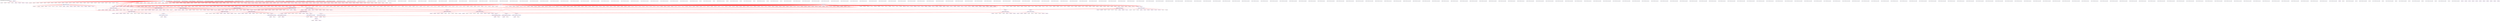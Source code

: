 digraph v3graph {
	graph	[label="obj_dir/VBarrelShifter8_Structure_053_gate_opt.dot",
		 labelloc=t, labeljust=l,
		 //size="7.5,10",
		 rankdir=TB];
	n0	[fontsize=8 label="0x5555564e1600@TOP", color=purple];
	n1	[fontsize=8 label="0x55555639a860@TOP", color=purple, style=dotted];
	n2	[fontsize=8 label="0x55555639c410 TOP->din", color=blue];
	n3	[fontsize=8 label="0x55555639b160 TOP->BarrelShifter8_Structure__DOT__din", color=blue, style=dotted];
	n4	[fontsize=8 label="0x55555639c110@TOP", color=purple, style=dotted];
	n5	[fontsize=8 label="0x55555639b810 TOP->shamt", color=blue];
	n6	[fontsize=8 label="0x55555639bb10 TOP->BarrelShifter8_Structure__DOT__shamt", color=blue, style=dotted];
	n7	[fontsize=8 label="0x55555639b2e0@TOP", color=purple, style=dotted];
	n8	[fontsize=8 label="0x55555639ab60 TOP->lr", color=blue];
	n9	[fontsize=8 label="0x55555639ae60 TOP->BarrelShifter8_Structure__DOT__lr", color=blue, style=dotted];
	n10	[fontsize=8 label="0x55555639bf90@TOP", color=purple, style=dotted];
	n11	[fontsize=8 label="0x55555639c590 TOP->al", color=blue];
	n12	[fontsize=8 label="0x555556279c50 TOP->BarrelShifter8_Structure__DOT__al", color=blue, style=dotted];
	n13	[fontsize=8 label="0x55555639a5b0@TOP", color=purple, style=dotted];
	n14	[fontsize=8 label="0x55555639b990 TOP->dout", color=blue];
	n15	[fontsize=8 label="0x55555639bc90 TOP->BarrelShifter8_Structure__DOT__dout", color=blue, style=dotted];
	n16	[fontsize=8 label="0x5555563b2770@TOP", color=purple, style=dotted];
	n17	[fontsize=8 label="0x5555563b2dc0 TOP->BarrelShifter8_Structure__DOT____Vcellinp__mc__datain1", color=blue, style=dotted];
	n18	[fontsize=8 label="0x5555563b2ea0@TOP", color=purple, style=dotted];
	n19	[fontsize=8 label="0x5555563b34f0 TOP->BarrelShifter8_Structure__DOT____Vcellinp__m7a__sel0", color=blue, style=dotted];
	n20	[fontsize=8 label="0x5555563b35d0@TOP", color=purple, style=dotted];
	n21	[fontsize=8 label="0x5555563b3c20 TOP->BarrelShifter8_Structure__DOT____Vcellinp__m7a__datain3", color=blue, style=dotted];
	n22	[fontsize=8 label="0x5555563b3d00@TOP", color=purple, style=dotted];
	n23	[fontsize=8 label="0x5555563b4350 TOP->BarrelShifter8_Structure__DOT____Vcellinp__m7a__datain2", color=blue, style=dotted];
	n24	[fontsize=8 label="0x5555563b4430@TOP", color=purple, style=dotted];
	n25	[fontsize=8 label="0x5555563b4a80 TOP->BarrelShifter8_Structure__DOT____Vcellinp__m7a__datain0", color=blue, style=dotted];
	n26	[fontsize=8 label="0x5555563b4b60@TOP", color=purple, style=dotted];
	n27	[fontsize=8 label="0x5555563b51b0 TOP->BarrelShifter8_Structure__DOT____Vcellinp__m6a__sel0", color=blue, style=dotted];
	n28	[fontsize=8 label="0x5555563b5290@TOP", color=purple, style=dotted];
	n29	[fontsize=8 label="0x5555563b58e0 TOP->BarrelShifter8_Structure__DOT____Vcellinp__m6a__datain3", color=blue, style=dotted];
	n30	[fontsize=8 label="0x5555563b59c0@TOP", color=purple, style=dotted];
	n31	[fontsize=8 label="0x5555563b6010 TOP->BarrelShifter8_Structure__DOT____Vcellinp__m6a__datain2", color=blue, style=dotted];
	n32	[fontsize=8 label="0x5555563b60f0@TOP", color=purple, style=dotted];
	n33	[fontsize=8 label="0x5555563b6740 TOP->BarrelShifter8_Structure__DOT____Vcellinp__m6a__datain1", color=blue, style=dotted];
	n34	[fontsize=8 label="0x5555563b6820@TOP", color=purple, style=dotted];
	n35	[fontsize=8 label="0x5555563b6e70 TOP->BarrelShifter8_Structure__DOT____Vcellinp__m6a__datain0", color=blue, style=dotted];
	n36	[fontsize=8 label="0x5555563b6f50@TOP", color=purple, style=dotted];
	n37	[fontsize=8 label="0x5555563b75a0 TOP->BarrelShifter8_Structure__DOT____Vcellinp__m5a__sel0", color=blue, style=dotted];
	n38	[fontsize=8 label="0x5555563b7680@TOP", color=purple, style=dotted];
	n39	[fontsize=8 label="0x5555563b7cd0 TOP->BarrelShifter8_Structure__DOT____Vcellinp__m5a__datain3", color=blue, style=dotted];
	n40	[fontsize=8 label="0x5555563b7db0@TOP", color=purple, style=dotted];
	n41	[fontsize=8 label="0x5555563b8400 TOP->BarrelShifter8_Structure__DOT____Vcellinp__m5a__datain2", color=blue, style=dotted];
	n42	[fontsize=8 label="0x5555563b84e0@TOP", color=purple, style=dotted];
	n43	[fontsize=8 label="0x5555563b8b30 TOP->BarrelShifter8_Structure__DOT____Vcellinp__m5a__datain1", color=blue, style=dotted];
	n44	[fontsize=8 label="0x5555563b8c10@TOP", color=purple, style=dotted];
	n45	[fontsize=8 label="0x5555563b9260 TOP->BarrelShifter8_Structure__DOT____Vcellinp__m5a__datain0", color=blue, style=dotted];
	n46	[fontsize=8 label="0x5555563b9340@TOP", color=purple, style=dotted];
	n47	[fontsize=8 label="0x5555563b9990 TOP->BarrelShifter8_Structure__DOT____Vcellinp__m4a__sel0", color=blue, style=dotted];
	n48	[fontsize=8 label="0x5555563b9a70@TOP", color=purple, style=dotted];
	n49	[fontsize=8 label="0x5555563ba0c0 TOP->BarrelShifter8_Structure__DOT____Vcellinp__m4a__datain3", color=blue, style=dotted];
	n50	[fontsize=8 label="0x5555563ba1a0@TOP", color=purple, style=dotted];
	n51	[fontsize=8 label="0x5555563ba7f0 TOP->BarrelShifter8_Structure__DOT____Vcellinp__m4a__datain2", color=blue, style=dotted];
	n52	[fontsize=8 label="0x5555563ba8d0@TOP", color=purple, style=dotted];
	n53	[fontsize=8 label="0x5555563baf20 TOP->BarrelShifter8_Structure__DOT____Vcellinp__m4a__datain1", color=blue, style=dotted];
	n54	[fontsize=8 label="0x5555563bb000@TOP", color=purple, style=dotted];
	n55	[fontsize=8 label="0x5555563bb650 TOP->BarrelShifter8_Structure__DOT____Vcellinp__m4a__datain0", color=blue, style=dotted];
	n56	[fontsize=8 label="0x5555563bb730@TOP", color=purple, style=dotted];
	n57	[fontsize=8 label="0x5555563bbd80 TOP->BarrelShifter8_Structure__DOT____Vcellinp__m3a__sel0", color=blue, style=dotted];
	n58	[fontsize=8 label="0x5555563bbe60@TOP", color=purple, style=dotted];
	n59	[fontsize=8 label="0x5555563bc4b0 TOP->BarrelShifter8_Structure__DOT____Vcellinp__m3a__datain3", color=blue, style=dotted];
	n60	[fontsize=8 label="0x5555563bc590@TOP", color=purple, style=dotted];
	n61	[fontsize=8 label="0x5555563bcbe0 TOP->BarrelShifter8_Structure__DOT____Vcellinp__m3a__datain2", color=blue, style=dotted];
	n62	[fontsize=8 label="0x5555563bccc0@TOP", color=purple, style=dotted];
	n63	[fontsize=8 label="0x5555563bd310 TOP->BarrelShifter8_Structure__DOT____Vcellinp__m3a__datain1", color=blue, style=dotted];
	n64	[fontsize=8 label="0x5555563bd3f0@TOP", color=purple, style=dotted];
	n65	[fontsize=8 label="0x5555563bda40 TOP->BarrelShifter8_Structure__DOT____Vcellinp__m3a__datain0", color=blue, style=dotted];
	n66	[fontsize=8 label="0x5555563bdb20@TOP", color=purple, style=dotted];
	n67	[fontsize=8 label="0x5555563be170 TOP->BarrelShifter8_Structure__DOT____Vcellinp__m2a__sel0", color=blue, style=dotted];
	n68	[fontsize=8 label="0x5555563be250@TOP", color=purple, style=dotted];
	n69	[fontsize=8 label="0x5555563be8a0 TOP->BarrelShifter8_Structure__DOT____Vcellinp__m2a__datain3", color=blue, style=dotted];
	n70	[fontsize=8 label="0x5555563be980@TOP", color=purple, style=dotted];
	n71	[fontsize=8 label="0x5555563befd0 TOP->BarrelShifter8_Structure__DOT____Vcellinp__m2a__datain2", color=blue, style=dotted];
	n72	[fontsize=8 label="0x5555563bf0b0@TOP", color=purple, style=dotted];
	n73	[fontsize=8 label="0x5555563bf700 TOP->BarrelShifter8_Structure__DOT____Vcellinp__m2a__datain1", color=blue, style=dotted];
	n74	[fontsize=8 label="0x5555563bf7e0@TOP", color=purple, style=dotted];
	n75	[fontsize=8 label="0x5555563bfe30 TOP->BarrelShifter8_Structure__DOT____Vcellinp__m2a__datain0", color=blue, style=dotted];
	n76	[fontsize=8 label="0x5555563bff10@TOP", color=purple, style=dotted];
	n77	[fontsize=8 label="0x5555563c0560 TOP->BarrelShifter8_Structure__DOT____Vcellinp__m1a__sel0", color=blue, style=dotted];
	n78	[fontsize=8 label="0x5555563c0640@TOP", color=purple, style=dotted];
	n79	[fontsize=8 label="0x5555563c0c90 TOP->BarrelShifter8_Structure__DOT____Vcellinp__m1a__datain3", color=blue, style=dotted];
	n80	[fontsize=8 label="0x5555563c0d70@TOP", color=purple, style=dotted];
	n81	[fontsize=8 label="0x5555563c13c0 TOP->BarrelShifter8_Structure__DOT____Vcellinp__m1a__datain2", color=blue, style=dotted];
	n82	[fontsize=8 label="0x5555563c14a0@TOP", color=purple, style=dotted];
	n83	[fontsize=8 label="0x5555563c1af0 TOP->BarrelShifter8_Structure__DOT____Vcellinp__m1a__datain1", color=blue, style=dotted];
	n84	[fontsize=8 label="0x5555563c1bd0@TOP", color=purple, style=dotted];
	n85	[fontsize=8 label="0x5555563c2220 TOP->BarrelShifter8_Structure__DOT____Vcellinp__m1a__datain0", color=blue, style=dotted];
	n86	[fontsize=8 label="0x5555563c2300@TOP", color=purple, style=dotted];
	n87	[fontsize=8 label="0x5555563c2950 TOP->BarrelShifter8_Structure__DOT____Vcellinp__m0a__sel0", color=blue, style=dotted];
	n88	[fontsize=8 label="0x5555563c2a30@TOP", color=purple, style=dotted];
	n89	[fontsize=8 label="0x5555563c3080 TOP->BarrelShifter8_Structure__DOT____Vcellinp__m0a__datain2", color=blue, style=dotted];
	n90	[fontsize=8 label="0x5555563c3160@TOP", color=purple, style=dotted];
	n91	[fontsize=8 label="0x5555563c37b0 TOP->BarrelShifter8_Structure__DOT____Vcellinp__m0a__datain1", color=blue, style=dotted];
	n92	[fontsize=8 label="0x5555563c3890@TOP", color=purple, style=dotted];
	n93	[fontsize=8 label="0x5555563c3ee0 TOP->BarrelShifter8_Structure__DOT____Vcellinp__m0a__datain0", color=blue, style=dotted];
	n94	[fontsize=8 label="0x5555563c3fc0@TOP", color=purple, style=dotted];
	n95	[fontsize=8 label="0x5555563c4610 TOP->BarrelShifter8_Structure__DOT____Vcellinp__m7b__sel0", color=blue, style=dotted];
	n96	[fontsize=8 label="0x5555563c46f0@TOP", color=purple, style=dotted];
	n97	[fontsize=8 label="0x5555563c4d40 TOP->BarrelShifter8_Structure__DOT____Vcellinp__m6b__sel0", color=blue, style=dotted];
	n98	[fontsize=8 label="0x5555563c4e20@TOP", color=purple, style=dotted];
	n99	[fontsize=8 label="0x5555563c5470 TOP->BarrelShifter8_Structure__DOT____Vcellinp__m5b__sel0", color=blue, style=dotted];
	n100	[fontsize=8 label="0x5555563c5550@TOP", color=purple, style=dotted];
	n101	[fontsize=8 label="0x5555563c5ba0 TOP->BarrelShifter8_Structure__DOT____Vcellinp__m4b__sel0", color=blue, style=dotted];
	n102	[fontsize=8 label="0x5555563c5c80@TOP", color=purple, style=dotted];
	n103	[fontsize=8 label="0x5555563c62d0 TOP->BarrelShifter8_Structure__DOT____Vcellinp__m3b__sel0", color=blue, style=dotted];
	n104	[fontsize=8 label="0x5555563c63b0@TOP", color=purple, style=dotted];
	n105	[fontsize=8 label="0x5555563c6a00 TOP->BarrelShifter8_Structure__DOT____Vcellinp__m2b__sel0", color=blue, style=dotted];
	n106	[fontsize=8 label="0x5555563c6ae0@TOP", color=purple, style=dotted];
	n107	[fontsize=8 label="0x5555563c7130 TOP->BarrelShifter8_Structure__DOT____Vcellinp__m1b__sel0", color=blue, style=dotted];
	n108	[fontsize=8 label="0x5555563c7210@TOP", color=purple, style=dotted];
	n109	[fontsize=8 label="0x5555563c7860 TOP->BarrelShifter8_Structure__DOT____Vcellinp__m0b__sel0", color=blue, style=dotted];
	n110	[fontsize=8 label="0x5555563c7940@TOP", color=purple, style=dotted];
	n111	[fontsize=8 label="0x5555563c7f90 TOP->BarrelShifter8_Structure__DOT____Vcellinp__m7c__sel0", color=blue, style=dotted];
	n112	[fontsize=8 label="0x5555563c8070@TOP", color=purple];
	n113	[fontsize=8 label="0x5555563c86c0 TOP->BarrelShifter8_Structure__DOT____Vcellout__m7c__dataout", color=blue];
	n114	[fontsize=8 label="0x5555563c87a0@TOP", color=purple, style=dotted];
	n115	[fontsize=8 label="0x5555563c8df0 TOP->BarrelShifter8_Structure__DOT____Vcellinp__m6c__sel0", color=blue, style=dotted];
	n116	[fontsize=8 label="0x5555563c8ed0@TOP", color=purple, style=dotted];
	n117	[fontsize=8 label="0x5555563c9520 TOP->BarrelShifter8_Structure__DOT____Vcellout__m6c__dataout", color=blue];
	n118	[fontsize=8 label="0x5555563c9600@TOP", color=purple, style=dotted];
	n119	[fontsize=8 label="0x5555563c9c50 TOP->BarrelShifter8_Structure__DOT____Vcellinp__m5c__sel0", color=blue, style=dotted];
	n120	[fontsize=8 label="0x5555563c9d30@TOP", color=purple, style=dotted];
	n121	[fontsize=8 label="0x5555563ca380 TOP->BarrelShifter8_Structure__DOT____Vcellout__m5c__dataout", color=blue];
	n122	[fontsize=8 label="0x5555563ca460@TOP", color=purple, style=dotted];
	n123	[fontsize=8 label="0x5555563caab0 TOP->BarrelShifter8_Structure__DOT____Vcellinp__m4c__sel0", color=blue, style=dotted];
	n124	[fontsize=8 label="0x5555563cab90@TOP", color=purple, style=dotted];
	n125	[fontsize=8 label="0x5555563cb1e0 TOP->BarrelShifter8_Structure__DOT____Vcellout__m4c__dataout", color=blue];
	n126	[fontsize=8 label="0x5555563cb2c0@TOP", color=purple, style=dotted];
	n127	[fontsize=8 label="0x5555563cb910 TOP->BarrelShifter8_Structure__DOT____Vcellinp__m3c__sel0", color=blue, style=dotted];
	n128	[fontsize=8 label="0x5555563cb9f0@TOP", color=purple, style=dotted];
	n129	[fontsize=8 label="0x5555563cc040 TOP->BarrelShifter8_Structure__DOT____Vcellout__m3c__dataout", color=blue];
	n130	[fontsize=8 label="0x5555563cc120@TOP", color=purple, style=dotted];
	n131	[fontsize=8 label="0x5555563cc770 TOP->BarrelShifter8_Structure__DOT____Vcellinp__m2c__sel0", color=blue, style=dotted];
	n132	[fontsize=8 label="0x5555563cc850@TOP", color=purple, style=dotted];
	n133	[fontsize=8 label="0x5555563ccea0 TOP->BarrelShifter8_Structure__DOT____Vcellout__m2c__dataout", color=blue];
	n134	[fontsize=8 label="0x5555563ccf80@TOP", color=purple, style=dotted];
	n135	[fontsize=8 label="0x5555563cd5d0 TOP->BarrelShifter8_Structure__DOT____Vcellinp__m1c__sel0", color=blue, style=dotted];
	n136	[fontsize=8 label="0x5555563cd6b0@TOP", color=purple, style=dotted];
	n137	[fontsize=8 label="0x5555563cdd00 TOP->BarrelShifter8_Structure__DOT____Vcellout__m1c__dataout", color=blue];
	n138	[fontsize=8 label="0x5555563cdde0@TOP", color=purple, style=dotted];
	n139	[fontsize=8 label="0x5555563ce430 TOP->BarrelShifter8_Structure__DOT____Vcellinp__m0c__sel0", color=blue, style=dotted];
	n140	[fontsize=8 label="0x5555563ce510@TOP", color=purple, style=dotted];
	n141	[fontsize=8 label="0x5555563ceb60 TOP->BarrelShifter8_Structure__DOT____Vcellout__m0c__dataout", color=blue];
	n142	[fontsize=8 label="0x5555563cec40@TOP", color=purple, style=dotted];
	n143	[fontsize=8 label="0x5555563cf620 TOP->BarrelShifter8_Structure__DOT__mc__DOT__datain1", color=blue, style=dotted];
	n144	[fontsize=8 label="0x5555563cef40@TOP", color=purple, style=dotted];
	n145	[fontsize=8 label="0x5555563cf700 TOP->BarrelShifter8_Structure__DOT__mc__DOT__sel", color=blue, style=dotted];
	n146	[fontsize=8 label="0x5555563cf240@TOP", color=purple, style=dotted];
	n147	[fontsize=8 label="0x55555639afe0 TOP->BarrelShifter8_Structure__DOT__mc_out", color=blue];
	n148	[fontsize=8 label="0x5555563cf7e0 TOP->BarrelShifter8_Structure__DOT__mc__DOT__dataout", color=blue, style=dotted];
	n149	[fontsize=8 label="0x5555564e4270@TOP", color=purple, style=dotted];
	n150	[fontsize=8 label="0x5555564e40f0@TOP", color=purple, style=dotted];
	n151	[fontsize=8 label="0x5555564e3f70@TOP", color=purple];
	n152	[fontsize=8 label="0x5555563d08f0@TOP", color=purple, style=dotted];
	n153	[fontsize=8 label="0x5555563d1df0 TOP->BarrelShifter8_Structure__DOT__m7a__DOT__datain0", color=blue, style=dotted];
	n154	[fontsize=8 label="0x5555563d0bf0@TOP", color=purple, style=dotted];
	n155	[fontsize=8 label="0x5555563d1ed0 TOP->BarrelShifter8_Structure__DOT__m7a__DOT__datain1", color=blue, style=dotted];
	n156	[fontsize=8 label="0x5555563d0ef0@TOP", color=purple, style=dotted];
	n157	[fontsize=8 label="0x5555563d1fb0 TOP->BarrelShifter8_Structure__DOT__m7a__DOT__datain2", color=blue, style=dotted];
	n158	[fontsize=8 label="0x5555563d11f0@TOP", color=purple, style=dotted];
	n159	[fontsize=8 label="0x5555563d2090 TOP->BarrelShifter8_Structure__DOT__m7a__DOT__datain3", color=blue, style=dotted];
	n160	[fontsize=8 label="0x5555563d14f0@TOP", color=purple, style=dotted];
	n161	[fontsize=8 label="0x5555563d2170 TOP->BarrelShifter8_Structure__DOT__m7a__DOT__sel0", color=blue, style=dotted];
	n162	[fontsize=8 label="0x5555563d17f0@TOP", color=purple, style=dotted];
	n163	[fontsize=8 label="0x5555563d2250 TOP->BarrelShifter8_Structure__DOT__m7a__DOT__sel1", color=blue, style=dotted];
	n164	[fontsize=8 label="0x5555563d1af0@TOP", color=purple, style=dotted];
	n165	[fontsize=8 label="0x555556279dd0 TOP->BarrelShifter8_Structure__DOT__m7a_out", color=blue];
	n166	[fontsize=8 label="0x5555563d2330 TOP->BarrelShifter8_Structure__DOT__m7a__DOT__dataout", color=blue, style=dotted];
	n167	[fontsize=8 label="0x5555564e6320@TOP", color=purple, style=dotted];
	n168	[fontsize=8 label="0x5555564e61a0@TOP", color=purple, style=dotted];
	n169	[fontsize=8 label="0x5555564e6020@TOP", color=purple, style=dotted];
	n170	[fontsize=8 label="0x5555564e5ea0@TOP", color=purple, style=dotted];
	n171	[fontsize=8 label="0x5555564e5d20@TOP", color=purple];
	n172	[fontsize=8 label="0x5555564e5ba0@TOP", color=purple, style=dotted];
	n173	[fontsize=8 label="0x5555564e5a20@TOP", color=purple, style=dotted];
	n174	[fontsize=8 label="0x5555563d4960@TOP", color=purple, style=dotted];
	n175	[fontsize=8 label="0x5555563d5e60 TOP->BarrelShifter8_Structure__DOT__m6a__DOT__datain0", color=blue, style=dotted];
	n176	[fontsize=8 label="0x5555563d4c60@TOP", color=purple, style=dotted];
	n177	[fontsize=8 label="0x5555563d5f40 TOP->BarrelShifter8_Structure__DOT__m6a__DOT__datain1", color=blue, style=dotted];
	n178	[fontsize=8 label="0x5555563d4f60@TOP", color=purple, style=dotted];
	n179	[fontsize=8 label="0x5555563d6020 TOP->BarrelShifter8_Structure__DOT__m6a__DOT__datain2", color=blue, style=dotted];
	n180	[fontsize=8 label="0x5555563d5260@TOP", color=purple, style=dotted];
	n181	[fontsize=8 label="0x5555563d6100 TOP->BarrelShifter8_Structure__DOT__m6a__DOT__datain3", color=blue, style=dotted];
	n182	[fontsize=8 label="0x5555563d5560@TOP", color=purple, style=dotted];
	n183	[fontsize=8 label="0x5555563d61e0 TOP->BarrelShifter8_Structure__DOT__m6a__DOT__sel0", color=blue, style=dotted];
	n184	[fontsize=8 label="0x5555563d5860@TOP", color=purple, style=dotted];
	n185	[fontsize=8 label="0x5555563d62c0 TOP->BarrelShifter8_Structure__DOT__m6a__DOT__sel1", color=blue, style=dotted];
	n186	[fontsize=8 label="0x5555563d5b60@TOP", color=purple, style=dotted];
	n187	[fontsize=8 label="0x55555639be10 TOP->BarrelShifter8_Structure__DOT__m6a_out", color=blue];
	n188	[fontsize=8 label="0x5555563d63a0 TOP->BarrelShifter8_Structure__DOT__m6a__DOT__dataout", color=blue, style=dotted];
	n189	[fontsize=8 label="0x5555564ec1d0@TOP", color=purple, style=dotted];
	n190	[fontsize=8 label="0x5555564ec050@TOP", color=purple, style=dotted];
	n191	[fontsize=8 label="0x5555564ebed0@TOP", color=purple, style=dotted];
	n192	[fontsize=8 label="0x5555564ebd50@TOP", color=purple, style=dotted];
	n193	[fontsize=8 label="0x5555564ebbd0@TOP", color=purple];
	n194	[fontsize=8 label="0x5555564eba50@TOP", color=purple, style=dotted];
	n195	[fontsize=8 label="0x5555564eb8d0@TOP", color=purple, style=dotted];
	n196	[fontsize=8 label="0x5555563d89d0@TOP", color=purple, style=dotted];
	n197	[fontsize=8 label="0x5555563d9ed0 TOP->BarrelShifter8_Structure__DOT__m5a__DOT__datain0", color=blue, style=dotted];
	n198	[fontsize=8 label="0x5555563d8cd0@TOP", color=purple, style=dotted];
	n199	[fontsize=8 label="0x5555563d9fb0 TOP->BarrelShifter8_Structure__DOT__m5a__DOT__datain1", color=blue, style=dotted];
	n200	[fontsize=8 label="0x5555563d8fd0@TOP", color=purple, style=dotted];
	n201	[fontsize=8 label="0x5555563da090 TOP->BarrelShifter8_Structure__DOT__m5a__DOT__datain2", color=blue, style=dotted];
	n202	[fontsize=8 label="0x5555563d92d0@TOP", color=purple, style=dotted];
	n203	[fontsize=8 label="0x5555563da170 TOP->BarrelShifter8_Structure__DOT__m5a__DOT__datain3", color=blue, style=dotted];
	n204	[fontsize=8 label="0x5555563d95d0@TOP", color=purple, style=dotted];
	n205	[fontsize=8 label="0x5555563da250 TOP->BarrelShifter8_Structure__DOT__m5a__DOT__sel0", color=blue, style=dotted];
	n206	[fontsize=8 label="0x5555563d98d0@TOP", color=purple, style=dotted];
	n207	[fontsize=8 label="0x5555563da330 TOP->BarrelShifter8_Structure__DOT__m5a__DOT__sel1", color=blue, style=dotted];
	n208	[fontsize=8 label="0x5555563d9bd0@TOP", color=purple, style=dotted];
	n209	[fontsize=8 label="0x555556279ac0 TOP->BarrelShifter8_Structure__DOT__m5a_out", color=blue];
	n210	[fontsize=8 label="0x5555563da410 TOP->BarrelShifter8_Structure__DOT__m5a__DOT__dataout", color=blue, style=dotted];
	n211	[fontsize=8 label="0x5555564f2080@TOP", color=purple, style=dotted];
	n212	[fontsize=8 label="0x5555564f1f00@TOP", color=purple, style=dotted];
	n213	[fontsize=8 label="0x5555564f1d80@TOP", color=purple, style=dotted];
	n214	[fontsize=8 label="0x5555564f1c00@TOP", color=purple, style=dotted];
	n215	[fontsize=8 label="0x5555564f1a80@TOP", color=purple];
	n216	[fontsize=8 label="0x5555564f1900@TOP", color=purple, style=dotted];
	n217	[fontsize=8 label="0x5555564f1780@TOP", color=purple, style=dotted];
	n218	[fontsize=8 label="0x5555563dca40@TOP", color=purple, style=dotted];
	n219	[fontsize=8 label="0x5555563ddf40 TOP->BarrelShifter8_Structure__DOT__m4a__DOT__datain0", color=blue, style=dotted];
	n220	[fontsize=8 label="0x5555563dcd40@TOP", color=purple, style=dotted];
	n221	[fontsize=8 label="0x5555563de020 TOP->BarrelShifter8_Structure__DOT__m4a__DOT__datain1", color=blue, style=dotted];
	n222	[fontsize=8 label="0x5555563dd040@TOP", color=purple, style=dotted];
	n223	[fontsize=8 label="0x5555563de100 TOP->BarrelShifter8_Structure__DOT__m4a__DOT__datain2", color=blue, style=dotted];
	n224	[fontsize=8 label="0x5555563dd340@TOP", color=purple, style=dotted];
	n225	[fontsize=8 label="0x5555563de1e0 TOP->BarrelShifter8_Structure__DOT__m4a__DOT__datain3", color=blue, style=dotted];
	n226	[fontsize=8 label="0x5555563dd640@TOP", color=purple, style=dotted];
	n227	[fontsize=8 label="0x5555563de2c0 TOP->BarrelShifter8_Structure__DOT__m4a__DOT__sel0", color=blue, style=dotted];
	n228	[fontsize=8 label="0x5555563dd940@TOP", color=purple, style=dotted];
	n229	[fontsize=8 label="0x5555563de3e0 TOP->BarrelShifter8_Structure__DOT__m4a__DOT__sel1", color=blue, style=dotted];
	n230	[fontsize=8 label="0x5555563ddc40@TOP", color=purple, style=dotted];
	n231	[fontsize=8 label="0x5555563b1c10 TOP->BarrelShifter8_Structure__DOT__m4a_out", color=blue];
	n232	[fontsize=8 label="0x5555563de500 TOP->BarrelShifter8_Structure__DOT__m4a__DOT__dataout", color=blue, style=dotted];
	n233	[fontsize=8 label="0x5555564f7f30@TOP", color=purple, style=dotted];
	n234	[fontsize=8 label="0x5555564f7db0@TOP", color=purple, style=dotted];
	n235	[fontsize=8 label="0x5555564f7c30@TOP", color=purple, style=dotted];
	n236	[fontsize=8 label="0x5555564f7ab0@TOP", color=purple, style=dotted];
	n237	[fontsize=8 label="0x5555564f7930@TOP", color=purple];
	n238	[fontsize=8 label="0x5555564f77b0@TOP", color=purple, style=dotted];
	n239	[fontsize=8 label="0x5555564f7630@TOP", color=purple, style=dotted];
	n240	[fontsize=8 label="0x5555563e10f0@TOP", color=purple, style=dotted];
	n241	[fontsize=8 label="0x5555563e2b10 TOP->BarrelShifter8_Structure__DOT__m3a__DOT__datain0", color=blue, style=dotted];
	n242	[fontsize=8 label="0x5555563e14b0@TOP", color=purple, style=dotted];
	n243	[fontsize=8 label="0x5555563e2c70 TOP->BarrelShifter8_Structure__DOT__m3a__DOT__datain1", color=blue, style=dotted];
	n244	[fontsize=8 label="0x5555563e1870@TOP", color=purple, style=dotted];
	n245	[fontsize=8 label="0x5555563e2d90 TOP->BarrelShifter8_Structure__DOT__m3a__DOT__datain2", color=blue, style=dotted];
	n246	[fontsize=8 label="0x5555563e1c30@TOP", color=purple, style=dotted];
	n247	[fontsize=8 label="0x5555563e2eb0 TOP->BarrelShifter8_Structure__DOT__m3a__DOT__datain3", color=blue, style=dotted];
	n248	[fontsize=8 label="0x5555563e1ff0@TOP", color=purple, style=dotted];
	n249	[fontsize=8 label="0x5555563e2fd0 TOP->BarrelShifter8_Structure__DOT__m3a__DOT__sel0", color=blue, style=dotted];
	n250	[fontsize=8 label="0x5555563e23b0@TOP", color=purple, style=dotted];
	n251	[fontsize=8 label="0x5555563e30f0 TOP->BarrelShifter8_Structure__DOT__m3a__DOT__sel1", color=blue, style=dotted];
	n252	[fontsize=8 label="0x5555563e2760@TOP", color=purple, style=dotted];
	n253	[fontsize=8 label="0x5555563b1cf0 TOP->BarrelShifter8_Structure__DOT__m3a_out", color=blue];
	n254	[fontsize=8 label="0x5555563e3210 TOP->BarrelShifter8_Structure__DOT__m3a__DOT__dataout", color=blue, style=dotted];
	n255	[fontsize=8 label="0x5555564fdde0@TOP", color=purple, style=dotted];
	n256	[fontsize=8 label="0x5555564fdc60@TOP", color=purple, style=dotted];
	n257	[fontsize=8 label="0x5555564fdae0@TOP", color=purple, style=dotted];
	n258	[fontsize=8 label="0x5555564fd960@TOP", color=purple, style=dotted];
	n259	[fontsize=8 label="0x5555564fd7e0@TOP", color=purple];
	n260	[fontsize=8 label="0x5555564fd660@TOP", color=purple, style=dotted];
	n261	[fontsize=8 label="0x5555564fd4e0@TOP", color=purple, style=dotted];
	n262	[fontsize=8 label="0x5555563e5e00@TOP", color=purple, style=dotted];
	n263	[fontsize=8 label="0x5555563e7820 TOP->BarrelShifter8_Structure__DOT__m2a__DOT__datain0", color=blue, style=dotted];
	n264	[fontsize=8 label="0x5555563e61c0@TOP", color=purple, style=dotted];
	n265	[fontsize=8 label="0x5555563e7980 TOP->BarrelShifter8_Structure__DOT__m2a__DOT__datain1", color=blue, style=dotted];
	n266	[fontsize=8 label="0x5555563e6580@TOP", color=purple, style=dotted];
	n267	[fontsize=8 label="0x5555563e7aa0 TOP->BarrelShifter8_Structure__DOT__m2a__DOT__datain2", color=blue, style=dotted];
	n268	[fontsize=8 label="0x5555563e6940@TOP", color=purple, style=dotted];
	n269	[fontsize=8 label="0x5555563e7bc0 TOP->BarrelShifter8_Structure__DOT__m2a__DOT__datain3", color=blue, style=dotted];
	n270	[fontsize=8 label="0x5555563e6d00@TOP", color=purple, style=dotted];
	n271	[fontsize=8 label="0x5555563e7ce0 TOP->BarrelShifter8_Structure__DOT__m2a__DOT__sel0", color=blue, style=dotted];
	n272	[fontsize=8 label="0x5555563e70c0@TOP", color=purple, style=dotted];
	n273	[fontsize=8 label="0x5555563e7e00 TOP->BarrelShifter8_Structure__DOT__m2a__DOT__sel1", color=blue, style=dotted];
	n274	[fontsize=8 label="0x5555563e7470@TOP", color=purple, style=dotted];
	n275	[fontsize=8 label="0x5555563b1dd0 TOP->BarrelShifter8_Structure__DOT__m2a_out", color=blue];
	n276	[fontsize=8 label="0x5555563e7f20 TOP->BarrelShifter8_Structure__DOT__m2a__DOT__dataout", color=blue, style=dotted];
	n277	[fontsize=8 label="0x555556503c90@TOP", color=purple, style=dotted];
	n278	[fontsize=8 label="0x555556503b10@TOP", color=purple, style=dotted];
	n279	[fontsize=8 label="0x555556503990@TOP", color=purple, style=dotted];
	n280	[fontsize=8 label="0x555556503810@TOP", color=purple, style=dotted];
	n281	[fontsize=8 label="0x555556503690@TOP", color=purple];
	n282	[fontsize=8 label="0x555556503510@TOP", color=purple, style=dotted];
	n283	[fontsize=8 label="0x555556503390@TOP", color=purple, style=dotted];
	n284	[fontsize=8 label="0x5555563eab10@TOP", color=purple, style=dotted];
	n285	[fontsize=8 label="0x5555563ec400 TOP->BarrelShifter8_Structure__DOT__m1a__DOT__datain0", color=blue, style=dotted];
	n286	[fontsize=8 label="0x5555563eaed0@TOP", color=purple, style=dotted];
	n287	[fontsize=8 label="0x5555563ec4e0 TOP->BarrelShifter8_Structure__DOT__m1a__DOT__datain1", color=blue, style=dotted];
	n288	[fontsize=8 label="0x5555563eb290@TOP", color=purple, style=dotted];
	n289	[fontsize=8 label="0x5555563ec5c0 TOP->BarrelShifter8_Structure__DOT__m1a__DOT__datain2", color=blue, style=dotted];
	n290	[fontsize=8 label="0x5555563eb650@TOP", color=purple, style=dotted];
	n291	[fontsize=8 label="0x5555563ec6a0 TOP->BarrelShifter8_Structure__DOT__m1a__DOT__datain3", color=blue, style=dotted];
	n292	[fontsize=8 label="0x5555563eba10@TOP", color=purple, style=dotted];
	n293	[fontsize=8 label="0x5555563ec780 TOP->BarrelShifter8_Structure__DOT__m1a__DOT__sel0", color=blue, style=dotted];
	n294	[fontsize=8 label="0x5555563ebdd0@TOP", color=purple, style=dotted];
	n295	[fontsize=8 label="0x5555563ec860 TOP->BarrelShifter8_Structure__DOT__m1a__DOT__sel1", color=blue, style=dotted];
	n296	[fontsize=8 label="0x5555563ec100@TOP", color=purple, style=dotted];
	n297	[fontsize=8 label="0x5555563b1eb0 TOP->BarrelShifter8_Structure__DOT__m1a_out", color=blue];
	n298	[fontsize=8 label="0x5555563ec940 TOP->BarrelShifter8_Structure__DOT__m1a__DOT__dataout", color=blue, style=dotted];
	n299	[fontsize=8 label="0x555556509b40@TOP", color=purple, style=dotted];
	n300	[fontsize=8 label="0x5555565099c0@TOP", color=purple, style=dotted];
	n301	[fontsize=8 label="0x555556509840@TOP", color=purple, style=dotted];
	n302	[fontsize=8 label="0x5555565096c0@TOP", color=purple, style=dotted];
	n303	[fontsize=8 label="0x555556509540@TOP", color=purple];
	n304	[fontsize=8 label="0x5555565093c0@TOP", color=purple, style=dotted];
	n305	[fontsize=8 label="0x555556509240@TOP", color=purple, style=dotted];
	n306	[fontsize=8 label="0x5555563ef130@TOP", color=purple, style=dotted];
	n307	[fontsize=8 label="0x5555563f0790 TOP->BarrelShifter8_Structure__DOT__m0a__DOT__datain0", color=blue, style=dotted];
	n308	[fontsize=8 label="0x5555563ef4f0@TOP", color=purple, style=dotted];
	n309	[fontsize=8 label="0x5555563f08f0 TOP->BarrelShifter8_Structure__DOT__m0a__DOT__datain1", color=blue, style=dotted];
	n310	[fontsize=8 label="0x5555563ef8b0@TOP", color=purple, style=dotted];
	n311	[fontsize=8 label="0x5555563f0a10 TOP->BarrelShifter8_Structure__DOT__m0a__DOT__datain2", color=blue, style=dotted];
	n312	[fontsize=8 label="0x5555563efc70@TOP", color=purple, style=dotted];
	n313	[fontsize=8 label="0x5555563f0c50 TOP->BarrelShifter8_Structure__DOT__m0a__DOT__sel0", color=blue, style=dotted];
	n314	[fontsize=8 label="0x5555563f0030@TOP", color=purple, style=dotted];
	n315	[fontsize=8 label="0x5555563f0d70 TOP->BarrelShifter8_Structure__DOT__m0a__DOT__sel1", color=blue, style=dotted];
	n316	[fontsize=8 label="0x5555563f03e0@TOP", color=purple, style=dotted];
	n317	[fontsize=8 label="0x5555563b1f90 TOP->BarrelShifter8_Structure__DOT__m0a_out", color=blue];
	n318	[fontsize=8 label="0x5555563f0e90 TOP->BarrelShifter8_Structure__DOT__m0a__DOT__dataout", color=blue, style=dotted];
	n319	[fontsize=8 label="0x55555650f9f0@TOP", color=purple, style=dotted];
	n320	[fontsize=8 label="0x55555650f870@TOP", color=purple, style=dotted];
	n321	[fontsize=8 label="0x55555650f6f0@TOP", color=purple, style=dotted];
	n322	[fontsize=8 label="0x55555650f570@TOP", color=purple, style=dotted];
	n323	[fontsize=8 label="0x55555650f3f0@TOP", color=purple];
	n324	[fontsize=8 label="0x55555650f270@TOP", color=purple, style=dotted];
	n325	[fontsize=8 label="0x55555650f0f0@TOP", color=purple, style=dotted];
	n326	[fontsize=8 label="0x5555563f3a20@TOP", color=purple, style=dotted];
	n327	[fontsize=8 label="0x5555563f5400 TOP->BarrelShifter8_Structure__DOT__m7b__DOT__datain0", color=blue, style=dotted];
	n328	[fontsize=8 label="0x5555563f3dd0@TOP", color=purple, style=dotted];
	n329	[fontsize=8 label="0x5555563f5560 TOP->BarrelShifter8_Structure__DOT__m7b__DOT__datain1", color=blue, style=dotted];
	n330	[fontsize=8 label="0x5555563f4180@TOP", color=purple, style=dotted];
	n331	[fontsize=8 label="0x5555563f5680 TOP->BarrelShifter8_Structure__DOT__m7b__DOT__datain2", color=blue, style=dotted];
	n332	[fontsize=8 label="0x5555563f4530@TOP", color=purple, style=dotted];
	n333	[fontsize=8 label="0x5555563f57a0 TOP->BarrelShifter8_Structure__DOT__m7b__DOT__datain3", color=blue, style=dotted];
	n334	[fontsize=8 label="0x5555563f48e0@TOP", color=purple, style=dotted];
	n335	[fontsize=8 label="0x5555563f58c0 TOP->BarrelShifter8_Structure__DOT__m7b__DOT__sel0", color=blue, style=dotted];
	n336	[fontsize=8 label="0x5555563f4ca0@TOP", color=purple, style=dotted];
	n337	[fontsize=8 label="0x5555563f59e0 TOP->BarrelShifter8_Structure__DOT__m7b__DOT__sel1", color=blue, style=dotted];
	n338	[fontsize=8 label="0x5555563f5050@TOP", color=purple, style=dotted];
	n339	[fontsize=8 label="0x5555563b2070 TOP->BarrelShifter8_Structure__DOT__m7b_out", color=blue];
	n340	[fontsize=8 label="0x5555563f5b00 TOP->BarrelShifter8_Structure__DOT__m7b__DOT__dataout", color=blue, style=dotted];
	n341	[fontsize=8 label="0x5555565158c0@TOP", color=purple, style=dotted];
	n342	[fontsize=8 label="0x555556515740@TOP", color=purple, style=dotted];
	n343	[fontsize=8 label="0x5555565155c0@TOP", color=purple, style=dotted];
	n344	[fontsize=8 label="0x555556515440@TOP", color=purple, style=dotted];
	n345	[fontsize=8 label="0x5555565152c0@TOP", color=purple];
	n346	[fontsize=8 label="0x555556515140@TOP", color=purple, style=dotted];
	n347	[fontsize=8 label="0x555556514fc0@TOP", color=purple, style=dotted];
	n348	[fontsize=8 label="0x5555563f86b0@TOP", color=purple, style=dotted];
	n349	[fontsize=8 label="0x5555563fa090 TOP->BarrelShifter8_Structure__DOT__m6b__DOT__datain0", color=blue, style=dotted];
	n350	[fontsize=8 label="0x5555563f8a60@TOP", color=purple, style=dotted];
	n351	[fontsize=8 label="0x5555563fa1f0 TOP->BarrelShifter8_Structure__DOT__m6b__DOT__datain1", color=blue, style=dotted];
	n352	[fontsize=8 label="0x5555563f8e10@TOP", color=purple, style=dotted];
	n353	[fontsize=8 label="0x5555563fa310 TOP->BarrelShifter8_Structure__DOT__m6b__DOT__datain2", color=blue, style=dotted];
	n354	[fontsize=8 label="0x5555563f91c0@TOP", color=purple, style=dotted];
	n355	[fontsize=8 label="0x5555563fa430 TOP->BarrelShifter8_Structure__DOT__m6b__DOT__datain3", color=blue, style=dotted];
	n356	[fontsize=8 label="0x5555563f9570@TOP", color=purple, style=dotted];
	n357	[fontsize=8 label="0x5555563fa550 TOP->BarrelShifter8_Structure__DOT__m6b__DOT__sel0", color=blue, style=dotted];
	n358	[fontsize=8 label="0x5555563f9930@TOP", color=purple, style=dotted];
	n359	[fontsize=8 label="0x5555563fa670 TOP->BarrelShifter8_Structure__DOT__m6b__DOT__sel1", color=blue, style=dotted];
	n360	[fontsize=8 label="0x5555563f9ce0@TOP", color=purple, style=dotted];
	n361	[fontsize=8 label="0x5555563b2150 TOP->BarrelShifter8_Structure__DOT__m6b_out", color=blue];
	n362	[fontsize=8 label="0x5555563fa790 TOP->BarrelShifter8_Structure__DOT__m6b__DOT__dataout", color=blue, style=dotted];
	n363	[fontsize=8 label="0x55555651b770@TOP", color=purple, style=dotted];
	n364	[fontsize=8 label="0x55555651b5f0@TOP", color=purple, style=dotted];
	n365	[fontsize=8 label="0x55555651b470@TOP", color=purple, style=dotted];
	n366	[fontsize=8 label="0x55555651b2f0@TOP", color=purple, style=dotted];
	n367	[fontsize=8 label="0x55555651b170@TOP", color=purple];
	n368	[fontsize=8 label="0x55555651aff0@TOP", color=purple, style=dotted];
	n369	[fontsize=8 label="0x55555651ae70@TOP", color=purple, style=dotted];
	n370	[fontsize=8 label="0x5555563fd340@TOP", color=purple, style=dotted];
	n371	[fontsize=8 label="0x5555563fed20 TOP->BarrelShifter8_Structure__DOT__m5b__DOT__datain0", color=blue, style=dotted];
	n372	[fontsize=8 label="0x5555563fd6f0@TOP", color=purple, style=dotted];
	n373	[fontsize=8 label="0x5555563fee80 TOP->BarrelShifter8_Structure__DOT__m5b__DOT__datain1", color=blue, style=dotted];
	n374	[fontsize=8 label="0x5555563fdaa0@TOP", color=purple, style=dotted];
	n375	[fontsize=8 label="0x5555563fefa0 TOP->BarrelShifter8_Structure__DOT__m5b__DOT__datain2", color=blue, style=dotted];
	n376	[fontsize=8 label="0x5555563fde50@TOP", color=purple, style=dotted];
	n377	[fontsize=8 label="0x5555563ff0c0 TOP->BarrelShifter8_Structure__DOT__m5b__DOT__datain3", color=blue, style=dotted];
	n378	[fontsize=8 label="0x5555563fe200@TOP", color=purple, style=dotted];
	n379	[fontsize=8 label="0x5555563ff1e0 TOP->BarrelShifter8_Structure__DOT__m5b__DOT__sel0", color=blue, style=dotted];
	n380	[fontsize=8 label="0x5555563fe5c0@TOP", color=purple, style=dotted];
	n381	[fontsize=8 label="0x5555563ff300 TOP->BarrelShifter8_Structure__DOT__m5b__DOT__sel1", color=blue, style=dotted];
	n382	[fontsize=8 label="0x5555563fe970@TOP", color=purple, style=dotted];
	n383	[fontsize=8 label="0x5555563b2230 TOP->BarrelShifter8_Structure__DOT__m5b_out", color=blue];
	n384	[fontsize=8 label="0x5555563ff420 TOP->BarrelShifter8_Structure__DOT__m5b__DOT__dataout", color=blue, style=dotted];
	n385	[fontsize=8 label="0x555556521620@TOP", color=purple, style=dotted];
	n386	[fontsize=8 label="0x5555565214a0@TOP", color=purple, style=dotted];
	n387	[fontsize=8 label="0x555556521320@TOP", color=purple, style=dotted];
	n388	[fontsize=8 label="0x5555565211a0@TOP", color=purple, style=dotted];
	n389	[fontsize=8 label="0x555556521020@TOP", color=purple];
	n390	[fontsize=8 label="0x555556520ea0@TOP", color=purple, style=dotted];
	n391	[fontsize=8 label="0x555556520d20@TOP", color=purple, style=dotted];
	n392	[fontsize=8 label="0x555556401fd0@TOP", color=purple, style=dotted];
	n393	[fontsize=8 label="0x5555564039b0 TOP->BarrelShifter8_Structure__DOT__m4b__DOT__datain0", color=blue, style=dotted];
	n394	[fontsize=8 label="0x555556402380@TOP", color=purple, style=dotted];
	n395	[fontsize=8 label="0x555556403b10 TOP->BarrelShifter8_Structure__DOT__m4b__DOT__datain1", color=blue, style=dotted];
	n396	[fontsize=8 label="0x555556402730@TOP", color=purple, style=dotted];
	n397	[fontsize=8 label="0x555556403c30 TOP->BarrelShifter8_Structure__DOT__m4b__DOT__datain2", color=blue, style=dotted];
	n398	[fontsize=8 label="0x555556402ae0@TOP", color=purple, style=dotted];
	n399	[fontsize=8 label="0x555556403d50 TOP->BarrelShifter8_Structure__DOT__m4b__DOT__datain3", color=blue, style=dotted];
	n400	[fontsize=8 label="0x555556402e90@TOP", color=purple, style=dotted];
	n401	[fontsize=8 label="0x555556403e70 TOP->BarrelShifter8_Structure__DOT__m4b__DOT__sel0", color=blue, style=dotted];
	n402	[fontsize=8 label="0x555556403250@TOP", color=purple, style=dotted];
	n403	[fontsize=8 label="0x555556403f90 TOP->BarrelShifter8_Structure__DOT__m4b__DOT__sel1", color=blue, style=dotted];
	n404	[fontsize=8 label="0x555556403600@TOP", color=purple, style=dotted];
	n405	[fontsize=8 label="0x5555563b2310 TOP->BarrelShifter8_Structure__DOT__m4b_out", color=blue];
	n406	[fontsize=8 label="0x5555564040b0 TOP->BarrelShifter8_Structure__DOT__m4b__DOT__dataout", color=blue, style=dotted];
	n407	[fontsize=8 label="0x5555565274d0@TOP", color=purple, style=dotted];
	n408	[fontsize=8 label="0x555556527350@TOP", color=purple, style=dotted];
	n409	[fontsize=8 label="0x5555565271d0@TOP", color=purple, style=dotted];
	n410	[fontsize=8 label="0x555556527050@TOP", color=purple, style=dotted];
	n411	[fontsize=8 label="0x555556526ed0@TOP", color=purple];
	n412	[fontsize=8 label="0x555556526d50@TOP", color=purple, style=dotted];
	n413	[fontsize=8 label="0x555556526bd0@TOP", color=purple, style=dotted];
	n414	[fontsize=8 label="0x555556406c60@TOP", color=purple, style=dotted];
	n415	[fontsize=8 label="0x555556408640 TOP->BarrelShifter8_Structure__DOT__m3b__DOT__datain0", color=blue, style=dotted];
	n416	[fontsize=8 label="0x555556407010@TOP", color=purple, style=dotted];
	n417	[fontsize=8 label="0x5555564087a0 TOP->BarrelShifter8_Structure__DOT__m3b__DOT__datain1", color=blue, style=dotted];
	n418	[fontsize=8 label="0x5555564073c0@TOP", color=purple, style=dotted];
	n419	[fontsize=8 label="0x5555564088c0 TOP->BarrelShifter8_Structure__DOT__m3b__DOT__datain2", color=blue, style=dotted];
	n420	[fontsize=8 label="0x555556407770@TOP", color=purple, style=dotted];
	n421	[fontsize=8 label="0x5555564089e0 TOP->BarrelShifter8_Structure__DOT__m3b__DOT__datain3", color=blue, style=dotted];
	n422	[fontsize=8 label="0x555556407b20@TOP", color=purple, style=dotted];
	n423	[fontsize=8 label="0x555556408b00 TOP->BarrelShifter8_Structure__DOT__m3b__DOT__sel0", color=blue, style=dotted];
	n424	[fontsize=8 label="0x555556407ee0@TOP", color=purple, style=dotted];
	n425	[fontsize=8 label="0x555556408c20 TOP->BarrelShifter8_Structure__DOT__m3b__DOT__sel1", color=blue, style=dotted];
	n426	[fontsize=8 label="0x555556408290@TOP", color=purple, style=dotted];
	n427	[fontsize=8 label="0x5555563b23f0 TOP->BarrelShifter8_Structure__DOT__m3b_out", color=blue];
	n428	[fontsize=8 label="0x555556408d40 TOP->BarrelShifter8_Structure__DOT__m3b__DOT__dataout", color=blue, style=dotted];
	n429	[fontsize=8 label="0x55555652d470@TOP", color=purple, style=dotted];
	n430	[fontsize=8 label="0x55555652d2f0@TOP", color=purple, style=dotted];
	n431	[fontsize=8 label="0x55555652d170@TOP", color=purple, style=dotted];
	n432	[fontsize=8 label="0x55555652cff0@TOP", color=purple, style=dotted];
	n433	[fontsize=8 label="0x55555652ce70@TOP", color=purple];
	n434	[fontsize=8 label="0x55555652ccf0@TOP", color=purple, style=dotted];
	n435	[fontsize=8 label="0x55555652cb70@TOP", color=purple, style=dotted];
	n436	[fontsize=8 label="0x55555640b8f0@TOP", color=purple, style=dotted];
	n437	[fontsize=8 label="0x55555640d220 TOP->BarrelShifter8_Structure__DOT__m2b__DOT__datain0", color=blue, style=dotted];
	n438	[fontsize=8 label="0x55555640bca0@TOP", color=purple, style=dotted];
	n439	[fontsize=8 label="0x55555640d300 TOP->BarrelShifter8_Structure__DOT__m2b__DOT__datain1", color=blue, style=dotted];
	n440	[fontsize=8 label="0x55555640c050@TOP", color=purple, style=dotted];
	n441	[fontsize=8 label="0x55555640d3e0 TOP->BarrelShifter8_Structure__DOT__m2b__DOT__datain2", color=blue, style=dotted];
	n442	[fontsize=8 label="0x55555640c400@TOP", color=purple, style=dotted];
	n443	[fontsize=8 label="0x55555640d4c0 TOP->BarrelShifter8_Structure__DOT__m2b__DOT__datain3", color=blue, style=dotted];
	n444	[fontsize=8 label="0x55555640c7b0@TOP", color=purple, style=dotted];
	n445	[fontsize=8 label="0x55555640d5a0 TOP->BarrelShifter8_Structure__DOT__m2b__DOT__sel0", color=blue, style=dotted];
	n446	[fontsize=8 label="0x55555640cb70@TOP", color=purple, style=dotted];
	n447	[fontsize=8 label="0x55555640d680 TOP->BarrelShifter8_Structure__DOT__m2b__DOT__sel1", color=blue, style=dotted];
	n448	[fontsize=8 label="0x55555640cf20@TOP", color=purple, style=dotted];
	n449	[fontsize=8 label="0x5555563b24d0 TOP->BarrelShifter8_Structure__DOT__m2b_out", color=blue];
	n450	[fontsize=8 label="0x55555640d7e0 TOP->BarrelShifter8_Structure__DOT__m2b__DOT__dataout", color=blue, style=dotted];
	n451	[fontsize=8 label="0x555556533540@TOP", color=purple, style=dotted];
	n452	[fontsize=8 label="0x5555565333c0@TOP", color=purple, style=dotted];
	n453	[fontsize=8 label="0x5555565331f0@TOP", color=purple, style=dotted];
	n454	[fontsize=8 label="0x555556533070@TOP", color=purple, style=dotted];
	n455	[fontsize=8 label="0x555556532ef0@TOP", color=purple];
	n456	[fontsize=8 label="0x555556532d70@TOP", color=purple, style=dotted];
	n457	[fontsize=8 label="0x555556532bf0@TOP", color=purple, style=dotted];
	n458	[fontsize=8 label="0x555556410390@TOP", color=purple, style=dotted];
	n459	[fontsize=8 label="0x5555564119c0 TOP->BarrelShifter8_Structure__DOT__m1b__DOT__datain0", color=blue, style=dotted];
	n460	[fontsize=8 label="0x555556410740@TOP", color=purple, style=dotted];
	n461	[fontsize=8 label="0x555556411b20 TOP->BarrelShifter8_Structure__DOT__m1b__DOT__datain1", color=blue, style=dotted];
	n462	[fontsize=8 label="0x555556410af0@TOP", color=purple, style=dotted];
	n463	[fontsize=8 label="0x555556411c40 TOP->BarrelShifter8_Structure__DOT__m1b__DOT__datain2", color=blue, style=dotted];
	n464	[fontsize=8 label="0x555556410ea0@TOP", color=purple, style=dotted];
	n465	[fontsize=8 label="0x555556411e80 TOP->BarrelShifter8_Structure__DOT__m1b__DOT__sel0", color=blue, style=dotted];
	n466	[fontsize=8 label="0x555556411260@TOP", color=purple, style=dotted];
	n467	[fontsize=8 label="0x555556411fa0 TOP->BarrelShifter8_Structure__DOT__m1b__DOT__sel1", color=blue, style=dotted];
	n468	[fontsize=8 label="0x555556411610@TOP", color=purple, style=dotted];
	n469	[fontsize=8 label="0x5555563b25b0 TOP->BarrelShifter8_Structure__DOT__m1b_out", color=blue];
	n470	[fontsize=8 label="0x5555564120c0 TOP->BarrelShifter8_Structure__DOT__m1b__DOT__dataout", color=blue, style=dotted];
	n471	[fontsize=8 label="0x555556539710@TOP", color=purple, style=dotted];
	n472	[fontsize=8 label="0x555556539590@TOP", color=purple, style=dotted];
	n473	[fontsize=8 label="0x5555565393c0@TOP", color=purple, style=dotted];
	n474	[fontsize=8 label="0x555556539240@TOP", color=purple, style=dotted];
	n475	[fontsize=8 label="0x5555565390c0@TOP", color=purple];
	n476	[fontsize=8 label="0x555556538f40@TOP", color=purple, style=dotted];
	n477	[fontsize=8 label="0x555556538dc0@TOP", color=purple, style=dotted];
	n478	[fontsize=8 label="0x555556414c20@TOP", color=purple, style=dotted];
	n479	[fontsize=8 label="0x555556416250 TOP->BarrelShifter8_Structure__DOT__m0b__DOT__datain0", color=blue, style=dotted];
	n480	[fontsize=8 label="0x555556414fd0@TOP", color=purple, style=dotted];
	n481	[fontsize=8 label="0x5555564163b0 TOP->BarrelShifter8_Structure__DOT__m0b__DOT__datain1", color=blue, style=dotted];
	n482	[fontsize=8 label="0x555556415380@TOP", color=purple, style=dotted];
	n483	[fontsize=8 label="0x5555564164d0 TOP->BarrelShifter8_Structure__DOT__m0b__DOT__datain2", color=blue, style=dotted];
	n484	[fontsize=8 label="0x555556415730@TOP", color=purple, style=dotted];
	n485	[fontsize=8 label="0x555556416710 TOP->BarrelShifter8_Structure__DOT__m0b__DOT__sel0", color=blue, style=dotted];
	n486	[fontsize=8 label="0x555556415af0@TOP", color=purple, style=dotted];
	n487	[fontsize=8 label="0x555556416830 TOP->BarrelShifter8_Structure__DOT__m0b__DOT__sel1", color=blue, style=dotted];
	n488	[fontsize=8 label="0x555556415ea0@TOP", color=purple, style=dotted];
	n489	[fontsize=8 label="0x5555563b2690 TOP->BarrelShifter8_Structure__DOT__m0b_out", color=blue];
	n490	[fontsize=8 label="0x555556416950 TOP->BarrelShifter8_Structure__DOT__m0b__DOT__dataout", color=blue, style=dotted];
	n491	[fontsize=8 label="0x55555653f900@TOP", color=purple, style=dotted];
	n492	[fontsize=8 label="0x55555653f780@TOP", color=purple, style=dotted];
	n493	[fontsize=8 label="0x55555653f5b0@TOP", color=purple, style=dotted];
	n494	[fontsize=8 label="0x55555653f430@TOP", color=purple, style=dotted];
	n495	[fontsize=8 label="0x55555653f2b0@TOP", color=purple];
	n496	[fontsize=8 label="0x55555653f130@TOP", color=purple, style=dotted];
	n497	[fontsize=8 label="0x55555653efb0@TOP", color=purple, style=dotted];
	n498	[fontsize=8 label="0x5555564194b0@TOP", color=purple, style=dotted];
	n499	[fontsize=8 label="0x55555641aea0 TOP->BarrelShifter8_Structure__DOT__m7c__DOT__datain0", color=blue, style=dotted];
	n500	[fontsize=8 label="0x555556419860@TOP", color=purple, style=dotted];
	n501	[fontsize=8 label="0x55555641b000 TOP->BarrelShifter8_Structure__DOT__m7c__DOT__datain1", color=blue, style=dotted];
	n502	[fontsize=8 label="0x555556419c10@TOP", color=purple, style=dotted];
	n503	[fontsize=8 label="0x55555641b120 TOP->BarrelShifter8_Structure__DOT__m7c__DOT__datain2", color=blue, style=dotted];
	n504	[fontsize=8 label="0x555556419fc0@TOP", color=purple, style=dotted];
	n505	[fontsize=8 label="0x55555641b240 TOP->BarrelShifter8_Structure__DOT__m7c__DOT__datain3", color=blue, style=dotted];
	n506	[fontsize=8 label="0x55555641a370@TOP", color=purple, style=dotted];
	n507	[fontsize=8 label="0x55555641b360 TOP->BarrelShifter8_Structure__DOT__m7c__DOT__sel0", color=blue, style=dotted];
	n508	[fontsize=8 label="0x55555641a730@TOP", color=purple, style=dotted];
	n509	[fontsize=8 label="0x55555641b480 TOP->BarrelShifter8_Structure__DOT__m7c__DOT__sel1", color=blue, style=dotted];
	n510	[fontsize=8 label="0x55555641aae0@TOP", color=purple, style=dotted];
	n511	[fontsize=8 label="0x55555641b5a0 TOP->BarrelShifter8_Structure__DOT__m7c__DOT__dataout", color=blue, style=dotted];
	n512	[fontsize=8 label="0x555556545af0@TOP", color=purple, style=dotted];
	n513	[fontsize=8 label="0x555556545970@TOP", color=purple, style=dotted];
	n514	[fontsize=8 label="0x5555565457a0@TOP", color=purple, style=dotted];
	n515	[fontsize=8 label="0x555556545620@TOP", color=purple, style=dotted];
	n516	[fontsize=8 label="0x5555565454a0@TOP", color=purple];
	n517	[fontsize=8 label="0x555556545320@TOP", color=purple, style=dotted];
	n518	[fontsize=8 label="0x5555565451a0@TOP", color=purple, style=dotted];
	n519	[fontsize=8 label="0x55555641e190@TOP", color=purple, style=dotted];
	n520	[fontsize=8 label="0x55555641f7d0 TOP->BarrelShifter8_Structure__DOT__m6c__DOT__datain0", color=blue, style=dotted];
	n521	[fontsize=8 label="0x55555641e540@TOP", color=purple, style=dotted];
	n522	[fontsize=8 label="0x55555641f930 TOP->BarrelShifter8_Structure__DOT__m6c__DOT__datain1", color=blue, style=dotted];
	n523	[fontsize=8 label="0x55555641e8f0@TOP", color=purple, style=dotted];
	n524	[fontsize=8 label="0x55555641fa50 TOP->BarrelShifter8_Structure__DOT__m6c__DOT__datain2", color=blue, style=dotted];
	n525	[fontsize=8 label="0x55555641eca0@TOP", color=purple, style=dotted];
	n526	[fontsize=8 label="0x55555641fc90 TOP->BarrelShifter8_Structure__DOT__m6c__DOT__sel0", color=blue, style=dotted];
	n527	[fontsize=8 label="0x55555641f060@TOP", color=purple, style=dotted];
	n528	[fontsize=8 label="0x55555641fdb0 TOP->BarrelShifter8_Structure__DOT__m6c__DOT__sel1", color=blue, style=dotted];
	n529	[fontsize=8 label="0x55555641f410@TOP", color=purple, style=dotted];
	n530	[fontsize=8 label="0x55555641fed0 TOP->BarrelShifter8_Structure__DOT__m6c__DOT__dataout", color=blue, style=dotted];
	n531	[fontsize=8 label="0x55555654bdc0@TOP", color=purple, style=dotted];
	n532	[fontsize=8 label="0x55555654bc40@TOP", color=purple, style=dotted];
	n533	[fontsize=8 label="0x55555654ba70@TOP", color=purple, style=dotted];
	n534	[fontsize=8 label="0x55555654b8f0@TOP", color=purple, style=dotted];
	n535	[fontsize=8 label="0x55555654b770@TOP", color=purple];
	n536	[fontsize=8 label="0x55555654b5f0@TOP", color=purple, style=dotted];
	n537	[fontsize=8 label="0x55555654b470@TOP", color=purple, style=dotted];
	n538	[fontsize=8 label="0x555556422a70@TOP", color=purple, style=dotted];
	n539	[fontsize=8 label="0x555556424460 TOP->BarrelShifter8_Structure__DOT__m5c__DOT__datain0", color=blue, style=dotted];
	n540	[fontsize=8 label="0x555556422e20@TOP", color=purple, style=dotted];
	n541	[fontsize=8 label="0x5555564245c0 TOP->BarrelShifter8_Structure__DOT__m5c__DOT__datain1", color=blue, style=dotted];
	n542	[fontsize=8 label="0x5555564231d0@TOP", color=purple, style=dotted];
	n543	[fontsize=8 label="0x5555564246e0 TOP->BarrelShifter8_Structure__DOT__m5c__DOT__datain2", color=blue, style=dotted];
	n544	[fontsize=8 label="0x555556423580@TOP", color=purple, style=dotted];
	n545	[fontsize=8 label="0x555556424800 TOP->BarrelShifter8_Structure__DOT__m5c__DOT__datain3", color=blue, style=dotted];
	n546	[fontsize=8 label="0x555556423930@TOP", color=purple, style=dotted];
	n547	[fontsize=8 label="0x555556424920 TOP->BarrelShifter8_Structure__DOT__m5c__DOT__sel0", color=blue, style=dotted];
	n548	[fontsize=8 label="0x555556423cf0@TOP", color=purple, style=dotted];
	n549	[fontsize=8 label="0x555556424a40 TOP->BarrelShifter8_Structure__DOT__m5c__DOT__sel1", color=blue, style=dotted];
	n550	[fontsize=8 label="0x5555564240a0@TOP", color=purple, style=dotted];
	n551	[fontsize=8 label="0x555556424b60 TOP->BarrelShifter8_Structure__DOT__m5c__DOT__dataout", color=blue, style=dotted];
	n552	[fontsize=8 label="0x5555565520b0@TOP", color=purple, style=dotted];
	n553	[fontsize=8 label="0x555556551f30@TOP", color=purple, style=dotted];
	n554	[fontsize=8 label="0x555556551d60@TOP", color=purple, style=dotted];
	n555	[fontsize=8 label="0x555556551be0@TOP", color=purple, style=dotted];
	n556	[fontsize=8 label="0x555556551a60@TOP", color=purple];
	n557	[fontsize=8 label="0x5555565518e0@TOP", color=purple, style=dotted];
	n558	[fontsize=8 label="0x555556551760@TOP", color=purple, style=dotted];
	n559	[fontsize=8 label="0x555556427750@TOP", color=purple, style=dotted];
	n560	[fontsize=8 label="0x555556429140 TOP->BarrelShifter8_Structure__DOT__m4c__DOT__datain0", color=blue, style=dotted];
	n561	[fontsize=8 label="0x555556427b00@TOP", color=purple, style=dotted];
	n562	[fontsize=8 label="0x5555564292a0 TOP->BarrelShifter8_Structure__DOT__m4c__DOT__datain1", color=blue, style=dotted];
	n563	[fontsize=8 label="0x555556427eb0@TOP", color=purple, style=dotted];
	n564	[fontsize=8 label="0x5555564293c0 TOP->BarrelShifter8_Structure__DOT__m4c__DOT__datain2", color=blue, style=dotted];
	n565	[fontsize=8 label="0x555556428260@TOP", color=purple, style=dotted];
	n566	[fontsize=8 label="0x5555564294e0 TOP->BarrelShifter8_Structure__DOT__m4c__DOT__datain3", color=blue, style=dotted];
	n567	[fontsize=8 label="0x555556428610@TOP", color=purple, style=dotted];
	n568	[fontsize=8 label="0x555556429600 TOP->BarrelShifter8_Structure__DOT__m4c__DOT__sel0", color=blue, style=dotted];
	n569	[fontsize=8 label="0x5555564289d0@TOP", color=purple, style=dotted];
	n570	[fontsize=8 label="0x555556429720 TOP->BarrelShifter8_Structure__DOT__m4c__DOT__sel1", color=blue, style=dotted];
	n571	[fontsize=8 label="0x555556428d80@TOP", color=purple, style=dotted];
	n572	[fontsize=8 label="0x555556429840 TOP->BarrelShifter8_Structure__DOT__m4c__DOT__dataout", color=blue, style=dotted];
	n573	[fontsize=8 label="0x555556558380@TOP", color=purple, style=dotted];
	n574	[fontsize=8 label="0x555556558200@TOP", color=purple, style=dotted];
	n575	[fontsize=8 label="0x555556558030@TOP", color=purple, style=dotted];
	n576	[fontsize=8 label="0x555556557eb0@TOP", color=purple, style=dotted];
	n577	[fontsize=8 label="0x555556557d30@TOP", color=purple];
	n578	[fontsize=8 label="0x555556557bb0@TOP", color=purple, style=dotted];
	n579	[fontsize=8 label="0x555556557a30@TOP", color=purple, style=dotted];
	n580	[fontsize=8 label="0x55555642c430@TOP", color=purple, style=dotted];
	n581	[fontsize=8 label="0x55555642da70 TOP->BarrelShifter8_Structure__DOT__m3c__DOT__datain0", color=blue, style=dotted];
	n582	[fontsize=8 label="0x55555642c7e0@TOP", color=purple, style=dotted];
	n583	[fontsize=8 label="0x55555642dbd0 TOP->BarrelShifter8_Structure__DOT__m3c__DOT__datain1", color=blue, style=dotted];
	n584	[fontsize=8 label="0x55555642cb90@TOP", color=purple, style=dotted];
	n585	[fontsize=8 label="0x55555642dcf0 TOP->BarrelShifter8_Structure__DOT__m3c__DOT__datain2", color=blue, style=dotted];
	n586	[fontsize=8 label="0x55555642cf40@TOP", color=purple, style=dotted];
	n587	[fontsize=8 label="0x55555642df30 TOP->BarrelShifter8_Structure__DOT__m3c__DOT__sel0", color=blue, style=dotted];
	n588	[fontsize=8 label="0x55555642d300@TOP", color=purple, style=dotted];
	n589	[fontsize=8 label="0x55555642e010 TOP->BarrelShifter8_Structure__DOT__m3c__DOT__sel1", color=blue, style=dotted];
	n590	[fontsize=8 label="0x55555642d6b0@TOP", color=purple, style=dotted];
	n591	[fontsize=8 label="0x55555642e0f0 TOP->BarrelShifter8_Structure__DOT__m3c__DOT__dataout", color=blue, style=dotted];
	n592	[fontsize=8 label="0x55555655e650@TOP", color=purple, style=dotted];
	n593	[fontsize=8 label="0x55555655e4d0@TOP", color=purple, style=dotted];
	n594	[fontsize=8 label="0x55555655e300@TOP", color=purple, style=dotted];
	n595	[fontsize=8 label="0x55555655e180@TOP", color=purple, style=dotted];
	n596	[fontsize=8 label="0x55555655e000@TOP", color=purple];
	n597	[fontsize=8 label="0x55555655de80@TOP", color=purple, style=dotted];
	n598	[fontsize=8 label="0x55555655dd00@TOP", color=purple, style=dotted];
	n599	[fontsize=8 label="0x555556430840@TOP", color=purple, style=dotted];
	n600	[fontsize=8 label="0x555556431e80 TOP->BarrelShifter8_Structure__DOT__m2c__DOT__datain0", color=blue, style=dotted];
	n601	[fontsize=8 label="0x555556430bf0@TOP", color=purple, style=dotted];
	n602	[fontsize=8 label="0x555556431fe0 TOP->BarrelShifter8_Structure__DOT__m2c__DOT__datain1", color=blue, style=dotted];
	n603	[fontsize=8 label="0x555556430fa0@TOP", color=purple, style=dotted];
	n604	[fontsize=8 label="0x555556432100 TOP->BarrelShifter8_Structure__DOT__m2c__DOT__datain2", color=blue, style=dotted];
	n605	[fontsize=8 label="0x555556431350@TOP", color=purple, style=dotted];
	n606	[fontsize=8 label="0x555556432340 TOP->BarrelShifter8_Structure__DOT__m2c__DOT__sel0", color=blue, style=dotted];
	n607	[fontsize=8 label="0x555556431710@TOP", color=purple, style=dotted];
	n608	[fontsize=8 label="0x555556432460 TOP->BarrelShifter8_Structure__DOT__m2c__DOT__sel1", color=blue, style=dotted];
	n609	[fontsize=8 label="0x555556431ac0@TOP", color=purple, style=dotted];
	n610	[fontsize=8 label="0x555556432580 TOP->BarrelShifter8_Structure__DOT__m2c__DOT__dataout", color=blue, style=dotted];
	n611	[fontsize=8 label="0x555556564940@TOP", color=purple, style=dotted];
	n612	[fontsize=8 label="0x5555565647c0@TOP", color=purple, style=dotted];
	n613	[fontsize=8 label="0x5555565645f0@TOP", color=purple, style=dotted];
	n614	[fontsize=8 label="0x555556564470@TOP", color=purple, style=dotted];
	n615	[fontsize=8 label="0x5555565642f0@TOP", color=purple];
	n616	[fontsize=8 label="0x555556564170@TOP", color=purple, style=dotted];
	n617	[fontsize=8 label="0x555556563ff0@TOP", color=purple, style=dotted];
	n618	[fontsize=8 label="0x555556435120@TOP", color=purple, style=dotted];
	n619	[fontsize=8 label="0x555556436760 TOP->BarrelShifter8_Structure__DOT__m1c__DOT__datain0", color=blue, style=dotted];
	n620	[fontsize=8 label="0x5555564354d0@TOP", color=purple, style=dotted];
	n621	[fontsize=8 label="0x5555564368c0 TOP->BarrelShifter8_Structure__DOT__m1c__DOT__datain1", color=blue, style=dotted];
	n622	[fontsize=8 label="0x555556435880@TOP", color=purple, style=dotted];
	n623	[fontsize=8 label="0x5555564369e0 TOP->BarrelShifter8_Structure__DOT__m1c__DOT__datain2", color=blue, style=dotted];
	n624	[fontsize=8 label="0x555556435c30@TOP", color=purple, style=dotted];
	n625	[fontsize=8 label="0x555556436c20 TOP->BarrelShifter8_Structure__DOT__m1c__DOT__sel0", color=blue, style=dotted];
	n626	[fontsize=8 label="0x555556435ff0@TOP", color=purple, style=dotted];
	n627	[fontsize=8 label="0x555556436d40 TOP->BarrelShifter8_Structure__DOT__m1c__DOT__sel1", color=blue, style=dotted];
	n628	[fontsize=8 label="0x5555564363a0@TOP", color=purple, style=dotted];
	n629	[fontsize=8 label="0x555556436e60 TOP->BarrelShifter8_Structure__DOT__m1c__DOT__dataout", color=blue, style=dotted];
	n630	[fontsize=8 label="0x55555656ac30@TOP", color=purple, style=dotted];
	n631	[fontsize=8 label="0x55555656aab0@TOP", color=purple, style=dotted];
	n632	[fontsize=8 label="0x55555656a8e0@TOP", color=purple, style=dotted];
	n633	[fontsize=8 label="0x55555656a760@TOP", color=purple, style=dotted];
	n634	[fontsize=8 label="0x55555656a5e0@TOP", color=purple];
	n635	[fontsize=8 label="0x55555656a460@TOP", color=purple, style=dotted];
	n636	[fontsize=8 label="0x55555656a2e0@TOP", color=purple, style=dotted];
	n637	[fontsize=8 label="0x555556439a00@TOP", color=purple, style=dotted];
	n638	[fontsize=8 label="0x55555643b040 TOP->BarrelShifter8_Structure__DOT__m0c__DOT__datain0", color=blue, style=dotted];
	n639	[fontsize=8 label="0x555556439db0@TOP", color=purple, style=dotted];
	n640	[fontsize=8 label="0x55555643b1a0 TOP->BarrelShifter8_Structure__DOT__m0c__DOT__datain1", color=blue, style=dotted];
	n641	[fontsize=8 label="0x55555643a160@TOP", color=purple, style=dotted];
	n642	[fontsize=8 label="0x55555643b2c0 TOP->BarrelShifter8_Structure__DOT__m0c__DOT__datain2", color=blue, style=dotted];
	n643	[fontsize=8 label="0x55555643a510@TOP", color=purple, style=dotted];
	n644	[fontsize=8 label="0x55555643b500 TOP->BarrelShifter8_Structure__DOT__m0c__DOT__sel0", color=blue, style=dotted];
	n645	[fontsize=8 label="0x55555643a8d0@TOP", color=purple, style=dotted];
	n646	[fontsize=8 label="0x55555643b620 TOP->BarrelShifter8_Structure__DOT__m0c__DOT__sel1", color=blue, style=dotted];
	n647	[fontsize=8 label="0x55555643ac80@TOP", color=purple, style=dotted];
	n648	[fontsize=8 label="0x55555643b740 TOP->BarrelShifter8_Structure__DOT__m0c__DOT__dataout", color=blue, style=dotted];
	n649	[fontsize=8 label="0x555556570f20@TOP", color=purple, style=dotted];
	n650	[fontsize=8 label="0x555556570da0@TOP", color=purple, style=dotted];
	n651	[fontsize=8 label="0x555556570bd0@TOP", color=purple, style=dotted];
	n652	[fontsize=8 label="0x555556570a50@TOP", color=purple, style=dotted];
	n653	[fontsize=8 label="0x5555565708d0@TOP", color=purple];
	n654	[fontsize=8 label="0x555556570750@TOP", color=purple, style=dotted];
	n655	[fontsize=8 label="0x5555565705d0@TOP", color=purple, style=dotted];
	n656	[fontsize=8 label="0x5555564e38f0@TOP", color=purple];
	n657	[fontsize=8 label="0x55555643e2e0@TOP", color=purple, style=dotted];
	n658	[fontsize=8 label="0x5555563cf540 TOP->BarrelShifter8_Structure__DOT__mc__DOT__datain0", color=blue, style=dotted];
	n659	[fontsize=8 label="0x55555643e700@TOP", color=purple, style=dotted];
	n660	[fontsize=8 label="0x5555563f0b30 TOP->BarrelShifter8_Structure__DOT__m0a__DOT__datain3", color=blue, style=dotted];
	n661	[fontsize=8 label="0x55555643eb20@TOP", color=purple, style=dotted];
	n662	[fontsize=8 label="0x555556411d60 TOP->BarrelShifter8_Structure__DOT__m1b__DOT__datain3", color=blue, style=dotted];
	n663	[fontsize=8 label="0x55555643ef40@TOP", color=purple, style=dotted];
	n664	[fontsize=8 label="0x5555564165f0 TOP->BarrelShifter8_Structure__DOT__m0b__DOT__datain3", color=blue, style=dotted];
	n665	[fontsize=8 label="0x55555643f360@TOP", color=purple, style=dotted];
	n666	[fontsize=8 label="0x55555641fb70 TOP->BarrelShifter8_Structure__DOT__m6c__DOT__datain3", color=blue, style=dotted];
	n667	[fontsize=8 label="0x55555643f780@TOP", color=purple, style=dotted];
	n668	[fontsize=8 label="0x55555642de10 TOP->BarrelShifter8_Structure__DOT__m3c__DOT__datain3", color=blue, style=dotted];
	n669	[fontsize=8 label="0x55555643fba0@TOP", color=purple, style=dotted];
	n670	[fontsize=8 label="0x555556432220 TOP->BarrelShifter8_Structure__DOT__m2c__DOT__datain3", color=blue, style=dotted];
	n671	[fontsize=8 label="0x55555643ffc0@TOP", color=purple, style=dotted];
	n672	[fontsize=8 label="0x555556436b00 TOP->BarrelShifter8_Structure__DOT__m1c__DOT__datain3", color=blue, style=dotted];
	n673	[fontsize=8 label="0x5555564403e0@TOP", color=purple, style=dotted];
	n674	[fontsize=8 label="0x55555643b3e0 TOP->BarrelShifter8_Structure__DOT__m0c__DOT__datain3", color=blue, style=dotted];
	n675	[fontsize=8 label="0x555556576a10@TOP", color=purple];
	n676	[fontsize=8 label="0x555556576ba0@TOP", color=purple];
	n677	[fontsize=8 label="0x5555564e1e00@TOP", color=purple];
	n678	[fontsize=8 label="0x5555565771b0@TOP", color=purple];
	n679	[fontsize=8 label="0x555556577500@TOP", color=purple];
	n680	[fontsize=8 label="0x555556577850@TOP", color=purple];
	n681	[fontsize=8 label="0x555556577ba0@TOP", color=purple];
	n682	[fontsize=8 label="0x555556577ef0@TOP", color=purple];
	n683	[fontsize=8 label="0x555556578240@TOP", color=purple];
	n684	[fontsize=8 label="0x555556578590@TOP", color=purple];
	n685	[fontsize=8 label="0x5555565788e0@TOP", color=purple];
	n686	[fontsize=8 label="0x555556578c30@TOP", color=purple];
	n687	[fontsize=8 label="0x555556578f80@TOP", color=purple];
	n688	[fontsize=8 label="0x5555565792d0@TOP", color=purple];
	n689	[fontsize=8 label="0x555556579620@TOP", color=purple];
	n690	[fontsize=8 label="0x555556579970@TOP", color=purple];
	n691	[fontsize=8 label="0x555556579cc0@TOP", color=purple];
	n692	[fontsize=8 label="0x55555657a010@TOP", color=purple];
	n693	[fontsize=8 label="0x55555657a360@TOP", color=purple];
	n694	[fontsize=8 label="0x55555657a6b0@TOP", color=purple];
	n695	[fontsize=8 label="0x55555657aa00@TOP", color=purple];
	n696	[fontsize=8 label="0x55555657ad50@TOP", color=purple];
	n697	[fontsize=8 label="0x55555657b0a0@TOP", color=purple];
	n698	[fontsize=8 label="0x55555657b3f0@TOP", color=purple];
	n699	[fontsize=8 label="0x55555657b740@TOP", color=purple];
	n700	[fontsize=8 label="0x55555657ba90@TOP", color=purple];
	n701	[fontsize=8 label="0x55555657bde0@TOP", color=purple];
	n702	[fontsize=8 label="0x55555657c130@TOP", color=purple];
	n703	[fontsize=8 label="0x55555657c480@TOP", color=purple];
	n704	[fontsize=8 label="0x55555657c7d0@TOP", color=purple];
	n705	[fontsize=8 label="0x55555657cb20@TOP", color=purple];
	n706	[fontsize=8 label="0x55555657ce70@TOP", color=purple];
	n707	[fontsize=8 label="0x55555657d1c0@TOP", color=purple];
	n708	[fontsize=8 label="0x55555657d510@TOP", color=purple];
	n709	[fontsize=8 label="0x55555657d860@TOP", color=purple];
	n710	[fontsize=8 label="0x55555657dbb0@TOP", color=purple];
	n711	[fontsize=8 label="0x55555657df00@TOP", color=purple];
	n712	[fontsize=8 label="0x55555657e250@TOP", color=purple];
	n713	[fontsize=8 label="0x55555657e5a0@TOP", color=purple];
	n714	[fontsize=8 label="0x55555657e8f0@TOP", color=purple];
	n715	[fontsize=8 label="0x55555657ec40@TOP", color=purple];
	n716	[fontsize=8 label="0x55555657ef90@TOP", color=purple];
	n717	[fontsize=8 label="0x55555657f360@TOP", color=purple];
	n718	[fontsize=8 label="0x55555657f770@TOP", color=purple];
	n719	[fontsize=8 label="0x55555657fb60@TOP", color=purple];
	n720	[fontsize=8 label="0x55555657ff50@TOP", color=purple];
	n721	[fontsize=8 label="0x555556580360@TOP", color=purple];
	n722	[fontsize=8 label="0x555556580770@TOP", color=purple];
	n723	[fontsize=8 label="0x555556580b70@TOP", color=purple];
	n724	[fontsize=8 label="0x555556580f70@TOP", color=purple];
	n725	[fontsize=8 label="0x555556581370@TOP", color=purple];
	n726	[fontsize=8 label="0x555556581760@TOP", color=purple];
	n727	[fontsize=8 label="0x555556581b50@TOP", color=purple];
	n728	[fontsize=8 label="0x555556581f60@TOP", color=purple];
	n729	[fontsize=8 label="0x555556582370@TOP", color=purple];
	n730	[fontsize=8 label="0x555556582770@TOP", color=purple];
	n731	[fontsize=8 label="0x555556582b70@TOP", color=purple];
	n732	[fontsize=8 label="0x555556582f70@TOP", color=purple];
	n733	[fontsize=8 label="0x555556583360@TOP", color=purple];
	n734	[fontsize=8 label="0x555556583750@TOP", color=purple];
	n735	[fontsize=8 label="0x555556583b60@TOP", color=purple];
	n736	[fontsize=8 label="0x555556583f70@TOP", color=purple];
	n737	[fontsize=8 label="0x555556584370@TOP", color=purple];
	n738	[fontsize=8 label="0x555556584770@TOP", color=purple];
	n739	[fontsize=8 label="0x555556584b70@TOP", color=purple];
	n740	[fontsize=8 label="0x555556584f60@TOP", color=purple];
	n741	[fontsize=8 label="0x555556585350@TOP", color=purple];
	n742	[fontsize=8 label="0x555556585760@TOP", color=purple];
	n743	[fontsize=8 label="0x555556585b70@TOP", color=purple];
	n744	[fontsize=8 label="0x555556585f70@TOP", color=purple];
	n745	[fontsize=8 label="0x555556586370@TOP", color=purple];
	n746	[fontsize=8 label="0x555556586770@TOP", color=purple];
	n747	[fontsize=8 label="0x555556586b60@TOP", color=purple];
	n748	[fontsize=8 label="0x555556586f50@TOP", color=purple];
	n749	[fontsize=8 label="0x555556587360@TOP", color=purple];
	n750	[fontsize=8 label="0x555556587770@TOP", color=purple];
	n751	[fontsize=8 label="0x555556587b70@TOP", color=purple];
	n752	[fontsize=8 label="0x555556587f70@TOP", color=purple];
	n753	[fontsize=8 label="0x555556588370@TOP", color=purple];
	n754	[fontsize=8 label="0x555556588760@TOP", color=purple];
	n755	[fontsize=8 label="0x555556588b50@TOP", color=purple];
	n756	[fontsize=8 label="0x555556588f60@TOP", color=purple];
	n757	[fontsize=8 label="0x555556589370@TOP", color=purple];
	n758	[fontsize=8 label="0x555556589770@TOP", color=purple];
	n759	[fontsize=8 label="0x555556589b70@TOP", color=purple];
	n760	[fontsize=8 label="0x555556589f70@TOP", color=purple];
	n761	[fontsize=8 label="0x55555658a360@TOP", color=purple];
	n762	[fontsize=8 label="0x55555658a750@TOP", color=purple];
	n763	[fontsize=8 label="0x55555658ab60@TOP", color=purple];
	n764	[fontsize=8 label="0x55555658af70@TOP", color=purple];
	n765	[fontsize=8 label="0x55555658b370@TOP", color=purple];
	n766	[fontsize=8 label="0x55555658b770@TOP", color=purple];
	n767	[fontsize=8 label="0x55555658bb70@TOP", color=purple];
	n768	[fontsize=8 label="0x55555658bf60@TOP", color=purple];
	n769	[fontsize=8 label="0x55555658c350@TOP", color=purple];
	n770	[fontsize=8 label="0x55555658c760@TOP", color=purple];
	n771	[fontsize=8 label="0x55555658cb70@TOP", color=purple];
	n772	[fontsize=8 label="0x55555658cf70@TOP", color=purple];
	n773	[fontsize=8 label="0x55555658d370@TOP", color=purple];
	n774	[fontsize=8 label="0x55555658d770@TOP", color=purple];
	n775	[fontsize=8 label="0x55555658db60@TOP", color=purple];
	n776	[fontsize=8 label="0x55555658df50@TOP", color=purple];
	n777	[fontsize=8 label="0x55555658e360@TOP", color=purple];
	n778	[fontsize=8 label="0x55555658e770@TOP", color=purple];
	n779	[fontsize=8 label="0x55555658eb70@TOP", color=purple];
	n780	[fontsize=8 label="0x55555658ef70@TOP", color=purple];
	n781	[fontsize=8 label="0x55555658f370@TOP", color=purple];
	n782	[fontsize=8 label="0x55555658f760@TOP", color=purple];
	n783	[fontsize=8 label="0x55555658fb50@TOP", color=purple];
	n784	[fontsize=8 label="0x55555658ff60@TOP", color=purple];
	n785	[fontsize=8 label="0x555556590370@TOP", color=purple];
	n786	[fontsize=8 label="0x555556590770@TOP", color=purple];
	n787	[fontsize=8 label="0x555556590b70@TOP", color=purple];
	n788	[fontsize=8 label="0x555556590f70@TOP", color=purple];
	n789	[fontsize=8 label="0x555556591360@TOP", color=purple];
	n790	[fontsize=8 label="0x555556591750@TOP", color=purple];
	n791	[fontsize=8 label="0x555556591b60@TOP", color=purple];
	n792	[fontsize=8 label="0x555556591f70@TOP", color=purple];
	n793	[fontsize=8 label="0x555556592370@TOP", color=purple];
	n794	[fontsize=8 label="0x555556592770@TOP", color=purple];
	n795	[fontsize=8 label="0x555556592b70@TOP", color=purple];
	n796	[fontsize=8 label="0x555556592f60@TOP", color=purple];
	n797	[fontsize=8 label="0x555556593350@TOP", color=purple];
	n798	[fontsize=8 label="0x555556593760@TOP", color=purple];
	n799	[fontsize=8 label="0x555556593b70@TOP", color=purple];
	n800	[fontsize=8 label="0x555556593f70@TOP", color=purple];
	n801	[fontsize=8 label="0x555556594370@TOP", color=purple];
	n802	[fontsize=8 label="0x555556594770@TOP", color=purple];
	n803	[fontsize=8 label="0x555556594b60@TOP", color=purple];
	n804	[fontsize=8 label="0x555556594f50@TOP", color=purple];
	n805	[fontsize=8 label="0x555556595360@TOP", color=purple];
	n806	[fontsize=8 label="0x555556595770@TOP", color=purple];
	n807	[fontsize=8 label="0x555556595b70@TOP", color=purple];
	n808	[fontsize=8 label="0x555556595f70@TOP", color=purple];
	n809	[fontsize=8 label="0x555556596370@TOP", color=purple];
	n810	[fontsize=8 label="0x555556596760@TOP", color=purple];
	n811	[fontsize=8 label="0x555556596b50@TOP", color=purple];
	n812	[fontsize=8 label="0x555556596f60@TOP", color=purple];
	n813	[fontsize=8 label="0x5555565972b0@TOP", color=purple];
	n814	[fontsize=8 label="0x555556597600@TOP", color=purple];
	n815	[fontsize=8 label="0x5555565979d0@TOP", color=purple];
	n816	[fontsize=8 label="0x555556597e50@TOP", color=purple];
	n817	[fontsize=8 label="0x555556598280@TOP", color=purple];
	n818	[fontsize=8 label="0x555556598670@TOP", color=purple];
	n819	[fontsize=8 label="0x555556598a80@TOP", color=purple];
	n820	[fontsize=8 label="0x555556598e90@TOP", color=purple];
	n821	[fontsize=8 label="0x555556599290@TOP", color=purple];
	n822	[fontsize=8 label="0x555556599690@TOP", color=purple];
	n823	[fontsize=8 label="0x555556599a90@TOP", color=purple];
	n824	[fontsize=8 label="0x555556599e80@TOP", color=purple];
	n825	[fontsize=8 label="0x55555659a270@TOP", color=purple];
	n826	[fontsize=8 label="0x55555659a680@TOP", color=purple];
	n827	[fontsize=8 label="0x55555659aa90@TOP", color=purple];
	n828	[fontsize=8 label="0x55555659ae90@TOP", color=purple];
	n829	[fontsize=8 label="0x55555659b290@TOP", color=purple];
	n830	[fontsize=8 label="0x55555659b690@TOP", color=purple];
	n831	[fontsize=8 label="0x55555659ba80@TOP", color=purple];
	n832	[fontsize=8 label="0x55555659be70@TOP", color=purple];
	n833	[fontsize=8 label="0x55555659c280@TOP", color=purple];
	n834	[fontsize=8 label="0x55555659c690@TOP", color=purple];
	n835	[fontsize=8 label="0x55555659ca90@TOP", color=purple];
	n836	[fontsize=8 label="0x55555659ce90@TOP", color=purple];
	n837	[fontsize=8 label="0x55555659d290@TOP", color=purple];
	n838	[fontsize=8 label="0x55555659d680@TOP", color=purple];
	n839	[fontsize=8 label="0x55555659da70@TOP", color=purple];
	n840	[fontsize=8 label="0x55555659de80@TOP", color=purple];
	n841	[fontsize=8 label="0x55555659e290@TOP", color=purple];
	n842	[fontsize=8 label="0x55555659e690@TOP", color=purple];
	n843	[fontsize=8 label="0x55555659ea90@TOP", color=purple];
	n844	[fontsize=8 label="0x55555659ee90@TOP", color=purple];
	n845	[fontsize=8 label="0x55555659f280@TOP", color=purple];
	n846	[fontsize=8 label="0x55555659f670@TOP", color=purple];
	n847	[fontsize=8 label="0x55555659fa80@TOP", color=purple];
	n848	[fontsize=8 label="0x55555659fe90@TOP", color=purple];
	n849	[fontsize=8 label="0x5555565a0290@TOP", color=purple];
	n850	[fontsize=8 label="0x5555565a0690@TOP", color=purple];
	n851	[fontsize=8 label="0x5555565a0a90@TOP", color=purple];
	n852	[fontsize=8 label="0x5555565a0e80@TOP", color=purple];
	n853	[fontsize=8 label="0x5555565a1270@TOP", color=purple];
	n854	[fontsize=8 label="0x5555565a1680@TOP", color=purple];
	n855	[fontsize=8 label="0x5555565a1a90@TOP", color=purple];
	n856	[fontsize=8 label="0x5555565a1e90@TOP", color=purple];
	n857	[fontsize=8 label="0x5555565a2290@TOP", color=purple];
	n858	[fontsize=8 label="0x5555565a2690@TOP", color=purple];
	n859	[fontsize=8 label="0x5555565a2a80@TOP", color=purple];
	n860	[fontsize=8 label="0x5555565a2e70@TOP", color=purple];
	n861	[fontsize=8 label="0x5555565a3280@TOP", color=purple];
	n862	[fontsize=8 label="0x5555565a3690@TOP", color=purple];
	n863	[fontsize=8 label="0x5555565a3a90@TOP", color=purple];
	n864	[fontsize=8 label="0x5555565a3e90@TOP", color=purple];
	n865	[fontsize=8 label="0x5555565a4290@TOP", color=purple];
	n866	[fontsize=8 label="0x5555565a4680@TOP", color=purple];
	n867	[fontsize=8 label="0x5555565a4a70@TOP", color=purple];
	n868	[fontsize=8 label="0x5555565a4e80@TOP", color=purple];
	n869	[fontsize=8 label="0x5555565a5290@TOP", color=purple];
	n870	[fontsize=8 label="0x5555565a5690@TOP", color=purple];
	n871	[fontsize=8 label="0x5555565a5a90@TOP", color=purple];
	n872	[fontsize=8 label="0x5555565a5e90@TOP", color=purple];
	n873	[fontsize=8 label="0x5555565a6280@TOP", color=purple];
	n874	[fontsize=8 label="0x5555565a6670@TOP", color=purple];
	n875	[fontsize=8 label="0x5555565a6a80@TOP", color=purple];
	n2 -> n1 [fontsize=8 label="" weight=1 color=red];
	n2 -> n16 [fontsize=8 label="" weight=1 color=red];
	n2 -> n20 [fontsize=8 label="" weight=1 color=red];
	n2 -> n22 [fontsize=8 label="" weight=1 color=red];
	n2 -> n24 [fontsize=8 label="" weight=1 color=red];
	n2 -> n28 [fontsize=8 label="" weight=1 color=red];
	n2 -> n30 [fontsize=8 label="" weight=1 color=red];
	n2 -> n32 [fontsize=8 label="" weight=1 color=red];
	n2 -> n34 [fontsize=8 label="" weight=1 color=red];
	n2 -> n38 [fontsize=8 label="" weight=1 color=red];
	n2 -> n40 [fontsize=8 label="" weight=1 color=red];
	n2 -> n42 [fontsize=8 label="" weight=1 color=red];
	n2 -> n44 [fontsize=8 label="" weight=1 color=red];
	n2 -> n48 [fontsize=8 label="" weight=1 color=red];
	n2 -> n50 [fontsize=8 label="" weight=1 color=red];
	n2 -> n52 [fontsize=8 label="" weight=1 color=red];
	n2 -> n54 [fontsize=8 label="" weight=1 color=red];
	n2 -> n58 [fontsize=8 label="" weight=1 color=red];
	n2 -> n60 [fontsize=8 label="" weight=1 color=red];
	n2 -> n62 [fontsize=8 label="" weight=1 color=red];
	n2 -> n64 [fontsize=8 label="" weight=1 color=red];
	n2 -> n68 [fontsize=8 label="" weight=1 color=red];
	n2 -> n70 [fontsize=8 label="" weight=1 color=red];
	n2 -> n72 [fontsize=8 label="" weight=1 color=red];
	n2 -> n74 [fontsize=8 label="" weight=1 color=red];
	n2 -> n78 [fontsize=8 label="" weight=1 color=red];
	n2 -> n80 [fontsize=8 label="" weight=1 color=red];
	n2 -> n82 [fontsize=8 label="" weight=1 color=red];
	n2 -> n84 [fontsize=8 label="" weight=1 color=red];
	n2 -> n88 [fontsize=8 label="" weight=1 color=red];
	n2 -> n90 [fontsize=8 label="" weight=1 color=red];
	n2 -> n92 [fontsize=8 label="" weight=1 color=red];
	n2 -> n677 [fontsize=8 label="" weight=1 color=red];
	n2 -> n682 [fontsize=8 label="" weight=1 color=red];
	n2 -> n142 [fontsize=8 label="" weight=1 color=red];
	n2 -> n151 [fontsize=8 label="" weight=1 color=red];
	n2 -> n158 [fontsize=8 label="" weight=1 color=red];
	n2 -> n171 [fontsize=8 label="" weight=1 color=red];
	n2 -> n156 [fontsize=8 label="" weight=1 color=red];
	n2 -> n171 [fontsize=8 label="" weight=1 color=red];
	n2 -> n152 [fontsize=8 label="" weight=1 color=red];
	n2 -> n171 [fontsize=8 label="" weight=1 color=red];
	n2 -> n180 [fontsize=8 label="" weight=1 color=red];
	n2 -> n193 [fontsize=8 label="" weight=1 color=red];
	n2 -> n178 [fontsize=8 label="" weight=1 color=red];
	n2 -> n193 [fontsize=8 label="" weight=1 color=red];
	n2 -> n176 [fontsize=8 label="" weight=1 color=red];
	n2 -> n193 [fontsize=8 label="" weight=1 color=red];
	n2 -> n174 [fontsize=8 label="" weight=1 color=red];
	n2 -> n193 [fontsize=8 label="" weight=1 color=red];
	n2 -> n202 [fontsize=8 label="" weight=1 color=red];
	n2 -> n215 [fontsize=8 label="" weight=1 color=red];
	n2 -> n200 [fontsize=8 label="" weight=1 color=red];
	n2 -> n215 [fontsize=8 label="" weight=1 color=red];
	n2 -> n198 [fontsize=8 label="" weight=1 color=red];
	n2 -> n215 [fontsize=8 label="" weight=1 color=red];
	n2 -> n196 [fontsize=8 label="" weight=1 color=red];
	n2 -> n215 [fontsize=8 label="" weight=1 color=red];
	n2 -> n224 [fontsize=8 label="" weight=1 color=red];
	n2 -> n237 [fontsize=8 label="" weight=1 color=red];
	n2 -> n222 [fontsize=8 label="" weight=1 color=red];
	n2 -> n237 [fontsize=8 label="" weight=1 color=red];
	n2 -> n220 [fontsize=8 label="" weight=1 color=red];
	n2 -> n237 [fontsize=8 label="" weight=1 color=red];
	n2 -> n218 [fontsize=8 label="" weight=1 color=red];
	n2 -> n237 [fontsize=8 label="" weight=1 color=red];
	n2 -> n246 [fontsize=8 label="" weight=1 color=red];
	n2 -> n259 [fontsize=8 label="" weight=1 color=red];
	n2 -> n244 [fontsize=8 label="" weight=1 color=red];
	n2 -> n259 [fontsize=8 label="" weight=1 color=red];
	n2 -> n242 [fontsize=8 label="" weight=1 color=red];
	n2 -> n259 [fontsize=8 label="" weight=1 color=red];
	n2 -> n240 [fontsize=8 label="" weight=1 color=red];
	n2 -> n259 [fontsize=8 label="" weight=1 color=red];
	n2 -> n268 [fontsize=8 label="" weight=1 color=red];
	n2 -> n281 [fontsize=8 label="" weight=1 color=red];
	n2 -> n266 [fontsize=8 label="" weight=1 color=red];
	n2 -> n281 [fontsize=8 label="" weight=1 color=red];
	n2 -> n264 [fontsize=8 label="" weight=1 color=red];
	n2 -> n281 [fontsize=8 label="" weight=1 color=red];
	n2 -> n262 [fontsize=8 label="" weight=1 color=red];
	n2 -> n281 [fontsize=8 label="" weight=1 color=red];
	n2 -> n290 [fontsize=8 label="" weight=1 color=red];
	n2 -> n303 [fontsize=8 label="" weight=1 color=red];
	n2 -> n288 [fontsize=8 label="" weight=1 color=red];
	n2 -> n303 [fontsize=8 label="" weight=1 color=red];
	n2 -> n286 [fontsize=8 label="" weight=1 color=red];
	n2 -> n303 [fontsize=8 label="" weight=1 color=red];
	n2 -> n284 [fontsize=8 label="" weight=1 color=red];
	n2 -> n303 [fontsize=8 label="" weight=1 color=red];
	n2 -> n310 [fontsize=8 label="" weight=1 color=red];
	n2 -> n323 [fontsize=8 label="" weight=1 color=red];
	n2 -> n308 [fontsize=8 label="" weight=1 color=red];
	n2 -> n323 [fontsize=8 label="" weight=1 color=red];
	n2 -> n306 [fontsize=8 label="" weight=1 color=red];
	n2 -> n323 [fontsize=8 label="" weight=1 color=red];
	n2 -> n705 [fontsize=8 label="" weight=1 color=red];
	n2 -> n708 [fontsize=8 label="" weight=1 color=red];
	n2 -> n710 [fontsize=8 label="" weight=1 color=red];
	n2 -> n711 [fontsize=8 label="" weight=1 color=red];
	n2 -> n715 [fontsize=8 label="" weight=1 color=red];
	n2 -> n716 [fontsize=8 label="" weight=1 color=red];
	n2 -> n717 [fontsize=8 label="" weight=1 color=red];
	n2 -> n718 [fontsize=8 label="" weight=1 color=red];
	n2 -> n722 [fontsize=8 label="" weight=1 color=red];
	n2 -> n723 [fontsize=8 label="" weight=1 color=red];
	n2 -> n724 [fontsize=8 label="" weight=1 color=red];
	n2 -> n725 [fontsize=8 label="" weight=1 color=red];
	n2 -> n729 [fontsize=8 label="" weight=1 color=red];
	n2 -> n730 [fontsize=8 label="" weight=1 color=red];
	n2 -> n731 [fontsize=8 label="" weight=1 color=red];
	n2 -> n732 [fontsize=8 label="" weight=1 color=red];
	n2 -> n736 [fontsize=8 label="" weight=1 color=red];
	n2 -> n737 [fontsize=8 label="" weight=1 color=red];
	n2 -> n738 [fontsize=8 label="" weight=1 color=red];
	n2 -> n739 [fontsize=8 label="" weight=1 color=red];
	n2 -> n743 [fontsize=8 label="" weight=1 color=red];
	n2 -> n744 [fontsize=8 label="" weight=1 color=red];
	n2 -> n745 [fontsize=8 label="" weight=1 color=red];
	n2 -> n746 [fontsize=8 label="" weight=1 color=red];
	n2 -> n750 [fontsize=8 label="" weight=1 color=red];
	n2 -> n751 [fontsize=8 label="" weight=1 color=red];
	n2 -> n752 [fontsize=8 label="" weight=1 color=red];
	n2 -> n753 [fontsize=8 label="" weight=1 color=red];
	n2 -> n757 [fontsize=8 label="" weight=1 color=red];
	n2 -> n758 [fontsize=8 label="" weight=1 color=red];
	n2 -> n759 [fontsize=8 label="" weight=1 color=red];
	n5 -> n4 [fontsize=8 label="" weight=1 color=red];
	n5 -> n18 [fontsize=8 label="" weight=1 color=red];
	n5 -> n26 [fontsize=8 label="" weight=1 color=red];
	n5 -> n36 [fontsize=8 label="" weight=1 color=red];
	n5 -> n46 [fontsize=8 label="" weight=1 color=red];
	n5 -> n56 [fontsize=8 label="" weight=1 color=red];
	n5 -> n66 [fontsize=8 label="" weight=1 color=red];
	n5 -> n76 [fontsize=8 label="" weight=1 color=red];
	n5 -> n86 [fontsize=8 label="" weight=1 color=red];
	n5 -> n94 [fontsize=8 label="" weight=1 color=red];
	n5 -> n96 [fontsize=8 label="" weight=1 color=red];
	n5 -> n98 [fontsize=8 label="" weight=1 color=red];
	n5 -> n100 [fontsize=8 label="" weight=1 color=red];
	n5 -> n102 [fontsize=8 label="" weight=1 color=red];
	n5 -> n104 [fontsize=8 label="" weight=1 color=red];
	n5 -> n106 [fontsize=8 label="" weight=1 color=red];
	n5 -> n108 [fontsize=8 label="" weight=1 color=red];
	n5 -> n110 [fontsize=8 label="" weight=1 color=red];
	n5 -> n114 [fontsize=8 label="" weight=1 color=red];
	n5 -> n118 [fontsize=8 label="" weight=1 color=red];
	n5 -> n122 [fontsize=8 label="" weight=1 color=red];
	n5 -> n126 [fontsize=8 label="" weight=1 color=red];
	n5 -> n130 [fontsize=8 label="" weight=1 color=red];
	n5 -> n134 [fontsize=8 label="" weight=1 color=red];
	n5 -> n138 [fontsize=8 label="" weight=1 color=red];
	n5 -> n678 [fontsize=8 label="" weight=1 color=red];
	n5 -> n683 [fontsize=8 label="" weight=1 color=red];
	n5 -> n160 [fontsize=8 label="" weight=1 color=red];
	n5 -> n169 [fontsize=8 label="" weight=1 color=red];
	n5 -> n170 [fontsize=8 label="" weight=1 color=red];
	n5 -> n171 [fontsize=8 label="" weight=1 color=red];
	n5 -> n172 [fontsize=8 label="" weight=1 color=red];
	n5 -> n173 [fontsize=8 label="" weight=1 color=red];
	n5 -> n182 [fontsize=8 label="" weight=1 color=red];
	n5 -> n191 [fontsize=8 label="" weight=1 color=red];
	n5 -> n192 [fontsize=8 label="" weight=1 color=red];
	n5 -> n193 [fontsize=8 label="" weight=1 color=red];
	n5 -> n194 [fontsize=8 label="" weight=1 color=red];
	n5 -> n195 [fontsize=8 label="" weight=1 color=red];
	n5 -> n204 [fontsize=8 label="" weight=1 color=red];
	n5 -> n213 [fontsize=8 label="" weight=1 color=red];
	n5 -> n214 [fontsize=8 label="" weight=1 color=red];
	n5 -> n215 [fontsize=8 label="" weight=1 color=red];
	n5 -> n216 [fontsize=8 label="" weight=1 color=red];
	n5 -> n217 [fontsize=8 label="" weight=1 color=red];
	n5 -> n226 [fontsize=8 label="" weight=1 color=red];
	n5 -> n235 [fontsize=8 label="" weight=1 color=red];
	n5 -> n236 [fontsize=8 label="" weight=1 color=red];
	n5 -> n237 [fontsize=8 label="" weight=1 color=red];
	n5 -> n238 [fontsize=8 label="" weight=1 color=red];
	n5 -> n239 [fontsize=8 label="" weight=1 color=red];
	n5 -> n248 [fontsize=8 label="" weight=1 color=red];
	n5 -> n257 [fontsize=8 label="" weight=1 color=red];
	n5 -> n258 [fontsize=8 label="" weight=1 color=red];
	n5 -> n259 [fontsize=8 label="" weight=1 color=red];
	n5 -> n260 [fontsize=8 label="" weight=1 color=red];
	n5 -> n261 [fontsize=8 label="" weight=1 color=red];
	n5 -> n270 [fontsize=8 label="" weight=1 color=red];
	n5 -> n279 [fontsize=8 label="" weight=1 color=red];
	n5 -> n280 [fontsize=8 label="" weight=1 color=red];
	n5 -> n281 [fontsize=8 label="" weight=1 color=red];
	n5 -> n282 [fontsize=8 label="" weight=1 color=red];
	n5 -> n283 [fontsize=8 label="" weight=1 color=red];
	n5 -> n292 [fontsize=8 label="" weight=1 color=red];
	n5 -> n301 [fontsize=8 label="" weight=1 color=red];
	n5 -> n302 [fontsize=8 label="" weight=1 color=red];
	n5 -> n303 [fontsize=8 label="" weight=1 color=red];
	n5 -> n304 [fontsize=8 label="" weight=1 color=red];
	n5 -> n305 [fontsize=8 label="" weight=1 color=red];
	n5 -> n312 [fontsize=8 label="" weight=1 color=red];
	n5 -> n321 [fontsize=8 label="" weight=1 color=red];
	n5 -> n322 [fontsize=8 label="" weight=1 color=red];
	n5 -> n323 [fontsize=8 label="" weight=1 color=red];
	n5 -> n324 [fontsize=8 label="" weight=1 color=red];
	n5 -> n325 [fontsize=8 label="" weight=1 color=red];
	n5 -> n334 [fontsize=8 label="" weight=1 color=red];
	n5 -> n343 [fontsize=8 label="" weight=1 color=red];
	n5 -> n344 [fontsize=8 label="" weight=1 color=red];
	n5 -> n345 [fontsize=8 label="" weight=1 color=red];
	n5 -> n346 [fontsize=8 label="" weight=1 color=red];
	n5 -> n347 [fontsize=8 label="" weight=1 color=red];
	n5 -> n356 [fontsize=8 label="" weight=1 color=red];
	n5 -> n365 [fontsize=8 label="" weight=1 color=red];
	n5 -> n366 [fontsize=8 label="" weight=1 color=red];
	n5 -> n367 [fontsize=8 label="" weight=1 color=red];
	n5 -> n368 [fontsize=8 label="" weight=1 color=red];
	n5 -> n369 [fontsize=8 label="" weight=1 color=red];
	n5 -> n378 [fontsize=8 label="" weight=1 color=red];
	n5 -> n387 [fontsize=8 label="" weight=1 color=red];
	n5 -> n388 [fontsize=8 label="" weight=1 color=red];
	n5 -> n389 [fontsize=8 label="" weight=1 color=red];
	n5 -> n390 [fontsize=8 label="" weight=1 color=red];
	n5 -> n391 [fontsize=8 label="" weight=1 color=red];
	n5 -> n400 [fontsize=8 label="" weight=1 color=red];
	n5 -> n409 [fontsize=8 label="" weight=1 color=red];
	n5 -> n410 [fontsize=8 label="" weight=1 color=red];
	n5 -> n411 [fontsize=8 label="" weight=1 color=red];
	n5 -> n412 [fontsize=8 label="" weight=1 color=red];
	n5 -> n413 [fontsize=8 label="" weight=1 color=red];
	n5 -> n422 [fontsize=8 label="" weight=1 color=red];
	n5 -> n431 [fontsize=8 label="" weight=1 color=red];
	n5 -> n432 [fontsize=8 label="" weight=1 color=red];
	n5 -> n433 [fontsize=8 label="" weight=1 color=red];
	n5 -> n434 [fontsize=8 label="" weight=1 color=red];
	n5 -> n435 [fontsize=8 label="" weight=1 color=red];
	n5 -> n444 [fontsize=8 label="" weight=1 color=red];
	n5 -> n453 [fontsize=8 label="" weight=1 color=red];
	n5 -> n454 [fontsize=8 label="" weight=1 color=red];
	n5 -> n455 [fontsize=8 label="" weight=1 color=red];
	n5 -> n456 [fontsize=8 label="" weight=1 color=red];
	n5 -> n457 [fontsize=8 label="" weight=1 color=red];
	n5 -> n464 [fontsize=8 label="" weight=1 color=red];
	n5 -> n473 [fontsize=8 label="" weight=1 color=red];
	n5 -> n474 [fontsize=8 label="" weight=1 color=red];
	n5 -> n475 [fontsize=8 label="" weight=1 color=red];
	n5 -> n476 [fontsize=8 label="" weight=1 color=red];
	n5 -> n477 [fontsize=8 label="" weight=1 color=red];
	n5 -> n484 [fontsize=8 label="" weight=1 color=red];
	n5 -> n493 [fontsize=8 label="" weight=1 color=red];
	n5 -> n494 [fontsize=8 label="" weight=1 color=red];
	n5 -> n495 [fontsize=8 label="" weight=1 color=red];
	n5 -> n496 [fontsize=8 label="" weight=1 color=red];
	n5 -> n497 [fontsize=8 label="" weight=1 color=red];
	n5 -> n506 [fontsize=8 label="" weight=1 color=red];
	n5 -> n514 [fontsize=8 label="" weight=1 color=red];
	n5 -> n515 [fontsize=8 label="" weight=1 color=red];
	n5 -> n516 [fontsize=8 label="" weight=1 color=red];
	n5 -> n517 [fontsize=8 label="" weight=1 color=red];
	n5 -> n518 [fontsize=8 label="" weight=1 color=red];
	n5 -> n525 [fontsize=8 label="" weight=1 color=red];
	n5 -> n533 [fontsize=8 label="" weight=1 color=red];
	n5 -> n534 [fontsize=8 label="" weight=1 color=red];
	n5 -> n535 [fontsize=8 label="" weight=1 color=red];
	n5 -> n536 [fontsize=8 label="" weight=1 color=red];
	n5 -> n537 [fontsize=8 label="" weight=1 color=red];
	n5 -> n546 [fontsize=8 label="" weight=1 color=red];
	n5 -> n554 [fontsize=8 label="" weight=1 color=red];
	n5 -> n555 [fontsize=8 label="" weight=1 color=red];
	n5 -> n556 [fontsize=8 label="" weight=1 color=red];
	n5 -> n557 [fontsize=8 label="" weight=1 color=red];
	n5 -> n558 [fontsize=8 label="" weight=1 color=red];
	n5 -> n567 [fontsize=8 label="" weight=1 color=red];
	n5 -> n575 [fontsize=8 label="" weight=1 color=red];
	n5 -> n576 [fontsize=8 label="" weight=1 color=red];
	n5 -> n577 [fontsize=8 label="" weight=1 color=red];
	n5 -> n578 [fontsize=8 label="" weight=1 color=red];
	n5 -> n579 [fontsize=8 label="" weight=1 color=red];
	n5 -> n586 [fontsize=8 label="" weight=1 color=red];
	n5 -> n594 [fontsize=8 label="" weight=1 color=red];
	n5 -> n595 [fontsize=8 label="" weight=1 color=red];
	n5 -> n596 [fontsize=8 label="" weight=1 color=red];
	n5 -> n597 [fontsize=8 label="" weight=1 color=red];
	n5 -> n598 [fontsize=8 label="" weight=1 color=red];
	n5 -> n605 [fontsize=8 label="" weight=1 color=red];
	n5 -> n613 [fontsize=8 label="" weight=1 color=red];
	n5 -> n614 [fontsize=8 label="" weight=1 color=red];
	n5 -> n615 [fontsize=8 label="" weight=1 color=red];
	n5 -> n616 [fontsize=8 label="" weight=1 color=red];
	n5 -> n617 [fontsize=8 label="" weight=1 color=red];
	n5 -> n624 [fontsize=8 label="" weight=1 color=red];
	n5 -> n632 [fontsize=8 label="" weight=1 color=red];
	n5 -> n633 [fontsize=8 label="" weight=1 color=red];
	n5 -> n634 [fontsize=8 label="" weight=1 color=red];
	n5 -> n635 [fontsize=8 label="" weight=1 color=red];
	n5 -> n636 [fontsize=8 label="" weight=1 color=red];
	n5 -> n643 [fontsize=8 label="" weight=1 color=red];
	n5 -> n651 [fontsize=8 label="" weight=1 color=red];
	n5 -> n652 [fontsize=8 label="" weight=1 color=red];
	n5 -> n653 [fontsize=8 label="" weight=1 color=red];
	n5 -> n654 [fontsize=8 label="" weight=1 color=red];
	n5 -> n655 [fontsize=8 label="" weight=1 color=red];
	n5 -> n712 [fontsize=8 label="" weight=1 color=red];
	n5 -> n719 [fontsize=8 label="" weight=1 color=red];
	n5 -> n726 [fontsize=8 label="" weight=1 color=red];
	n5 -> n733 [fontsize=8 label="" weight=1 color=red];
	n5 -> n740 [fontsize=8 label="" weight=1 color=red];
	n5 -> n747 [fontsize=8 label="" weight=1 color=red];
	n5 -> n754 [fontsize=8 label="" weight=1 color=red];
	n5 -> n761 [fontsize=8 label="" weight=1 color=red];
	n5 -> n768 [fontsize=8 label="" weight=1 color=red];
	n5 -> n775 [fontsize=8 label="" weight=1 color=red];
	n5 -> n782 [fontsize=8 label="" weight=1 color=red];
	n5 -> n789 [fontsize=8 label="" weight=1 color=red];
	n5 -> n796 [fontsize=8 label="" weight=1 color=red];
	n5 -> n803 [fontsize=8 label="" weight=1 color=red];
	n5 -> n810 [fontsize=8 label="" weight=1 color=red];
	n5 -> n817 [fontsize=8 label="" weight=1 color=red];
	n5 -> n824 [fontsize=8 label="" weight=1 color=red];
	n5 -> n831 [fontsize=8 label="" weight=1 color=red];
	n5 -> n838 [fontsize=8 label="" weight=1 color=red];
	n5 -> n845 [fontsize=8 label="" weight=1 color=red];
	n5 -> n852 [fontsize=8 label="" weight=1 color=red];
	n5 -> n859 [fontsize=8 label="" weight=1 color=red];
	n5 -> n866 [fontsize=8 label="" weight=1 color=red];
	n5 -> n873 [fontsize=8 label="" weight=1 color=red];
	n8 -> n7 [fontsize=8 label="" weight=1 color=red];
	n8 -> n167 [fontsize=8 label="" weight=1 color=red];
	n8 -> n168 [fontsize=8 label="" weight=2 color=red];
	n8 -> n169 [fontsize=8 label="" weight=2 color=red];
	n8 -> n170 [fontsize=8 label="" weight=2 color=red];
	n8 -> n171 [fontsize=8 label="" weight=2 color=red];
	n8 -> n172 [fontsize=8 label="" weight=1 color=red];
	n8 -> n173 [fontsize=8 label="" weight=1 color=red];
	n8 -> n189 [fontsize=8 label="" weight=1 color=red];
	n8 -> n190 [fontsize=8 label="" weight=2 color=red];
	n8 -> n191 [fontsize=8 label="" weight=2 color=red];
	n8 -> n192 [fontsize=8 label="" weight=2 color=red];
	n8 -> n193 [fontsize=8 label="" weight=2 color=red];
	n8 -> n194 [fontsize=8 label="" weight=1 color=red];
	n8 -> n195 [fontsize=8 label="" weight=1 color=red];
	n8 -> n211 [fontsize=8 label="" weight=1 color=red];
	n8 -> n212 [fontsize=8 label="" weight=2 color=red];
	n8 -> n213 [fontsize=8 label="" weight=2 color=red];
	n8 -> n214 [fontsize=8 label="" weight=2 color=red];
	n8 -> n215 [fontsize=8 label="" weight=2 color=red];
	n8 -> n216 [fontsize=8 label="" weight=1 color=red];
	n8 -> n217 [fontsize=8 label="" weight=1 color=red];
	n8 -> n233 [fontsize=8 label="" weight=1 color=red];
	n8 -> n234 [fontsize=8 label="" weight=2 color=red];
	n8 -> n235 [fontsize=8 label="" weight=2 color=red];
	n8 -> n236 [fontsize=8 label="" weight=2 color=red];
	n8 -> n237 [fontsize=8 label="" weight=2 color=red];
	n8 -> n238 [fontsize=8 label="" weight=1 color=red];
	n8 -> n239 [fontsize=8 label="" weight=1 color=red];
	n8 -> n255 [fontsize=8 label="" weight=1 color=red];
	n8 -> n256 [fontsize=8 label="" weight=2 color=red];
	n8 -> n257 [fontsize=8 label="" weight=2 color=red];
	n8 -> n258 [fontsize=8 label="" weight=2 color=red];
	n8 -> n259 [fontsize=8 label="" weight=2 color=red];
	n8 -> n260 [fontsize=8 label="" weight=1 color=red];
	n8 -> n261 [fontsize=8 label="" weight=1 color=red];
	n8 -> n277 [fontsize=8 label="" weight=1 color=red];
	n8 -> n278 [fontsize=8 label="" weight=2 color=red];
	n8 -> n279 [fontsize=8 label="" weight=2 color=red];
	n8 -> n280 [fontsize=8 label="" weight=2 color=red];
	n8 -> n281 [fontsize=8 label="" weight=2 color=red];
	n8 -> n282 [fontsize=8 label="" weight=1 color=red];
	n8 -> n283 [fontsize=8 label="" weight=1 color=red];
	n8 -> n299 [fontsize=8 label="" weight=1 color=red];
	n8 -> n300 [fontsize=8 label="" weight=2 color=red];
	n8 -> n301 [fontsize=8 label="" weight=2 color=red];
	n8 -> n302 [fontsize=8 label="" weight=2 color=red];
	n8 -> n303 [fontsize=8 label="" weight=2 color=red];
	n8 -> n304 [fontsize=8 label="" weight=1 color=red];
	n8 -> n305 [fontsize=8 label="" weight=1 color=red];
	n8 -> n319 [fontsize=8 label="" weight=1 color=red];
	n8 -> n320 [fontsize=8 label="" weight=2 color=red];
	n8 -> n321 [fontsize=8 label="" weight=2 color=red];
	n8 -> n322 [fontsize=8 label="" weight=2 color=red];
	n8 -> n323 [fontsize=8 label="" weight=2 color=red];
	n8 -> n324 [fontsize=8 label="" weight=1 color=red];
	n8 -> n325 [fontsize=8 label="" weight=1 color=red];
	n8 -> n341 [fontsize=8 label="" weight=1 color=red];
	n8 -> n342 [fontsize=8 label="" weight=2 color=red];
	n8 -> n343 [fontsize=8 label="" weight=2 color=red];
	n8 -> n344 [fontsize=8 label="" weight=2 color=red];
	n8 -> n345 [fontsize=8 label="" weight=2 color=red];
	n8 -> n346 [fontsize=8 label="" weight=1 color=red];
	n8 -> n347 [fontsize=8 label="" weight=1 color=red];
	n8 -> n363 [fontsize=8 label="" weight=1 color=red];
	n8 -> n364 [fontsize=8 label="" weight=2 color=red];
	n8 -> n365 [fontsize=8 label="" weight=2 color=red];
	n8 -> n366 [fontsize=8 label="" weight=2 color=red];
	n8 -> n367 [fontsize=8 label="" weight=2 color=red];
	n8 -> n368 [fontsize=8 label="" weight=1 color=red];
	n8 -> n369 [fontsize=8 label="" weight=1 color=red];
	n8 -> n385 [fontsize=8 label="" weight=1 color=red];
	n8 -> n386 [fontsize=8 label="" weight=2 color=red];
	n8 -> n387 [fontsize=8 label="" weight=2 color=red];
	n8 -> n388 [fontsize=8 label="" weight=2 color=red];
	n8 -> n389 [fontsize=8 label="" weight=2 color=red];
	n8 -> n390 [fontsize=8 label="" weight=1 color=red];
	n8 -> n391 [fontsize=8 label="" weight=1 color=red];
	n8 -> n407 [fontsize=8 label="" weight=1 color=red];
	n8 -> n408 [fontsize=8 label="" weight=2 color=red];
	n8 -> n409 [fontsize=8 label="" weight=2 color=red];
	n8 -> n410 [fontsize=8 label="" weight=2 color=red];
	n8 -> n411 [fontsize=8 label="" weight=2 color=red];
	n8 -> n412 [fontsize=8 label="" weight=1 color=red];
	n8 -> n413 [fontsize=8 label="" weight=1 color=red];
	n8 -> n429 [fontsize=8 label="" weight=1 color=red];
	n8 -> n430 [fontsize=8 label="" weight=2 color=red];
	n8 -> n431 [fontsize=8 label="" weight=2 color=red];
	n8 -> n432 [fontsize=8 label="" weight=2 color=red];
	n8 -> n433 [fontsize=8 label="" weight=2 color=red];
	n8 -> n434 [fontsize=8 label="" weight=1 color=red];
	n8 -> n435 [fontsize=8 label="" weight=1 color=red];
	n8 -> n451 [fontsize=8 label="" weight=1 color=red];
	n8 -> n452 [fontsize=8 label="" weight=2 color=red];
	n8 -> n453 [fontsize=8 label="" weight=2 color=red];
	n8 -> n454 [fontsize=8 label="" weight=2 color=red];
	n8 -> n455 [fontsize=8 label="" weight=2 color=red];
	n8 -> n456 [fontsize=8 label="" weight=1 color=red];
	n8 -> n457 [fontsize=8 label="" weight=1 color=red];
	n8 -> n471 [fontsize=8 label="" weight=1 color=red];
	n8 -> n472 [fontsize=8 label="" weight=2 color=red];
	n8 -> n473 [fontsize=8 label="" weight=2 color=red];
	n8 -> n474 [fontsize=8 label="" weight=2 color=red];
	n8 -> n475 [fontsize=8 label="" weight=2 color=red];
	n8 -> n476 [fontsize=8 label="" weight=1 color=red];
	n8 -> n477 [fontsize=8 label="" weight=1 color=red];
	n8 -> n491 [fontsize=8 label="" weight=1 color=red];
	n8 -> n492 [fontsize=8 label="" weight=2 color=red];
	n8 -> n493 [fontsize=8 label="" weight=2 color=red];
	n8 -> n494 [fontsize=8 label="" weight=2 color=red];
	n8 -> n495 [fontsize=8 label="" weight=2 color=red];
	n8 -> n496 [fontsize=8 label="" weight=1 color=red];
	n8 -> n497 [fontsize=8 label="" weight=1 color=red];
	n8 -> n512 [fontsize=8 label="" weight=1 color=red];
	n8 -> n513 [fontsize=8 label="" weight=2 color=red];
	n8 -> n514 [fontsize=8 label="" weight=2 color=red];
	n8 -> n515 [fontsize=8 label="" weight=2 color=red];
	n8 -> n516 [fontsize=8 label="" weight=2 color=red];
	n8 -> n517 [fontsize=8 label="" weight=1 color=red];
	n8 -> n518 [fontsize=8 label="" weight=1 color=red];
	n8 -> n531 [fontsize=8 label="" weight=1 color=red];
	n8 -> n532 [fontsize=8 label="" weight=2 color=red];
	n8 -> n533 [fontsize=8 label="" weight=2 color=red];
	n8 -> n534 [fontsize=8 label="" weight=2 color=red];
	n8 -> n535 [fontsize=8 label="" weight=2 color=red];
	n8 -> n536 [fontsize=8 label="" weight=1 color=red];
	n8 -> n537 [fontsize=8 label="" weight=1 color=red];
	n8 -> n552 [fontsize=8 label="" weight=1 color=red];
	n8 -> n553 [fontsize=8 label="" weight=2 color=red];
	n8 -> n554 [fontsize=8 label="" weight=2 color=red];
	n8 -> n555 [fontsize=8 label="" weight=2 color=red];
	n8 -> n556 [fontsize=8 label="" weight=2 color=red];
	n8 -> n557 [fontsize=8 label="" weight=1 color=red];
	n8 -> n558 [fontsize=8 label="" weight=1 color=red];
	n8 -> n573 [fontsize=8 label="" weight=1 color=red];
	n8 -> n574 [fontsize=8 label="" weight=2 color=red];
	n8 -> n575 [fontsize=8 label="" weight=2 color=red];
	n8 -> n576 [fontsize=8 label="" weight=2 color=red];
	n8 -> n577 [fontsize=8 label="" weight=2 color=red];
	n8 -> n578 [fontsize=8 label="" weight=1 color=red];
	n8 -> n579 [fontsize=8 label="" weight=1 color=red];
	n8 -> n592 [fontsize=8 label="" weight=1 color=red];
	n8 -> n593 [fontsize=8 label="" weight=2 color=red];
	n8 -> n594 [fontsize=8 label="" weight=2 color=red];
	n8 -> n595 [fontsize=8 label="" weight=2 color=red];
	n8 -> n596 [fontsize=8 label="" weight=2 color=red];
	n8 -> n597 [fontsize=8 label="" weight=1 color=red];
	n8 -> n598 [fontsize=8 label="" weight=1 color=red];
	n8 -> n611 [fontsize=8 label="" weight=1 color=red];
	n8 -> n612 [fontsize=8 label="" weight=2 color=red];
	n8 -> n613 [fontsize=8 label="" weight=2 color=red];
	n8 -> n614 [fontsize=8 label="" weight=2 color=red];
	n8 -> n615 [fontsize=8 label="" weight=2 color=red];
	n8 -> n616 [fontsize=8 label="" weight=1 color=red];
	n8 -> n617 [fontsize=8 label="" weight=1 color=red];
	n8 -> n630 [fontsize=8 label="" weight=1 color=red];
	n8 -> n631 [fontsize=8 label="" weight=2 color=red];
	n8 -> n632 [fontsize=8 label="" weight=2 color=red];
	n8 -> n633 [fontsize=8 label="" weight=2 color=red];
	n8 -> n634 [fontsize=8 label="" weight=2 color=red];
	n8 -> n635 [fontsize=8 label="" weight=1 color=red];
	n8 -> n636 [fontsize=8 label="" weight=1 color=red];
	n8 -> n649 [fontsize=8 label="" weight=1 color=red];
	n8 -> n650 [fontsize=8 label="" weight=2 color=red];
	n8 -> n651 [fontsize=8 label="" weight=2 color=red];
	n8 -> n652 [fontsize=8 label="" weight=2 color=red];
	n8 -> n653 [fontsize=8 label="" weight=2 color=red];
	n8 -> n654 [fontsize=8 label="" weight=1 color=red];
	n8 -> n655 [fontsize=8 label="" weight=1 color=red];
	n8 -> n679 [fontsize=8 label="" weight=1 color=red];
	n8 -> n162 [fontsize=8 label="" weight=1 color=red];
	n8 -> n184 [fontsize=8 label="" weight=1 color=red];
	n8 -> n206 [fontsize=8 label="" weight=1 color=red];
	n8 -> n228 [fontsize=8 label="" weight=1 color=red];
	n8 -> n250 [fontsize=8 label="" weight=1 color=red];
	n8 -> n272 [fontsize=8 label="" weight=1 color=red];
	n8 -> n294 [fontsize=8 label="" weight=1 color=red];
	n8 -> n314 [fontsize=8 label="" weight=1 color=red];
	n8 -> n336 [fontsize=8 label="" weight=1 color=red];
	n8 -> n358 [fontsize=8 label="" weight=1 color=red];
	n8 -> n380 [fontsize=8 label="" weight=1 color=red];
	n8 -> n402 [fontsize=8 label="" weight=1 color=red];
	n8 -> n424 [fontsize=8 label="" weight=1 color=red];
	n8 -> n446 [fontsize=8 label="" weight=1 color=red];
	n8 -> n466 [fontsize=8 label="" weight=1 color=red];
	n8 -> n486 [fontsize=8 label="" weight=1 color=red];
	n8 -> n508 [fontsize=8 label="" weight=1 color=red];
	n8 -> n527 [fontsize=8 label="" weight=1 color=red];
	n8 -> n548 [fontsize=8 label="" weight=1 color=red];
	n8 -> n569 [fontsize=8 label="" weight=1 color=red];
	n8 -> n588 [fontsize=8 label="" weight=1 color=red];
	n8 -> n607 [fontsize=8 label="" weight=1 color=red];
	n8 -> n626 [fontsize=8 label="" weight=1 color=red];
	n8 -> n645 [fontsize=8 label="" weight=1 color=red];
	n8 -> n684 [fontsize=8 label="" weight=1 color=red];
	n8 -> n713 [fontsize=8 label="" weight=1 color=red];
	n8 -> n720 [fontsize=8 label="" weight=1 color=red];
	n8 -> n727 [fontsize=8 label="" weight=1 color=red];
	n8 -> n734 [fontsize=8 label="" weight=1 color=red];
	n8 -> n741 [fontsize=8 label="" weight=1 color=red];
	n8 -> n748 [fontsize=8 label="" weight=1 color=red];
	n8 -> n755 [fontsize=8 label="" weight=1 color=red];
	n8 -> n762 [fontsize=8 label="" weight=1 color=red];
	n8 -> n769 [fontsize=8 label="" weight=1 color=red];
	n8 -> n776 [fontsize=8 label="" weight=1 color=red];
	n8 -> n783 [fontsize=8 label="" weight=1 color=red];
	n8 -> n790 [fontsize=8 label="" weight=1 color=red];
	n8 -> n797 [fontsize=8 label="" weight=1 color=red];
	n8 -> n804 [fontsize=8 label="" weight=1 color=red];
	n8 -> n811 [fontsize=8 label="" weight=1 color=red];
	n8 -> n818 [fontsize=8 label="" weight=1 color=red];
	n8 -> n825 [fontsize=8 label="" weight=1 color=red];
	n8 -> n832 [fontsize=8 label="" weight=1 color=red];
	n8 -> n839 [fontsize=8 label="" weight=1 color=red];
	n8 -> n846 [fontsize=8 label="" weight=1 color=red];
	n8 -> n853 [fontsize=8 label="" weight=1 color=red];
	n8 -> n860 [fontsize=8 label="" weight=1 color=red];
	n8 -> n867 [fontsize=8 label="" weight=1 color=red];
	n8 -> n874 [fontsize=8 label="" weight=1 color=red];
	n11 -> n10 [fontsize=8 label="" weight=1 color=red];
	n11 -> n149 [fontsize=8 label="" weight=1 color=red];
	n11 -> n150 [fontsize=8 label="" weight=2 color=red];
	n11 -> n151 [fontsize=8 label="" weight=2 color=red];
	n11 -> n680 [fontsize=8 label="" weight=1 color=red];
	n11 -> n144 [fontsize=8 label="" weight=1 color=red];
	n11 -> n685 [fontsize=8 label="" weight=1 color=red];
	n11 -> n706 [fontsize=8 label="" weight=1 color=red];
	n14 -> n13 [fontsize=8 label="" weight=1 color=red];
	n14 -> n681 [fontsize=8 label="" weight=1 color=red];
	n14 -> n686 [fontsize=8 label="" weight=1 color=red];
	n112 -> n14 [fontsize=8 label="" weight=1 color=red];
	n113 -> n112 [fontsize=8 label="" weight=1 color=red];
	n113 -> n510 [fontsize=8 label="" weight=1 color=red];
	n113 -> n826 [fontsize=8 label="" weight=1 color=red];
	n117 -> n529 [fontsize=8 label="" weight=1 color=red];
	n117 -> n833 [fontsize=8 label="" weight=1 color=red];
	n117 -> n112 [fontsize=8 label="" weight=1 color=red];
	n121 -> n550 [fontsize=8 label="" weight=1 color=red];
	n121 -> n840 [fontsize=8 label="" weight=1 color=red];
	n121 -> n112 [fontsize=8 label="" weight=1 color=red];
	n125 -> n571 [fontsize=8 label="" weight=1 color=red];
	n125 -> n847 [fontsize=8 label="" weight=1 color=red];
	n125 -> n112 [fontsize=8 label="" weight=1 color=red];
	n129 -> n590 [fontsize=8 label="" weight=1 color=red];
	n129 -> n854 [fontsize=8 label="" weight=1 color=red];
	n129 -> n112 [fontsize=8 label="" weight=1 color=red];
	n133 -> n609 [fontsize=8 label="" weight=1 color=red];
	n133 -> n861 [fontsize=8 label="" weight=1 color=red];
	n133 -> n112 [fontsize=8 label="" weight=1 color=red];
	n137 -> n628 [fontsize=8 label="" weight=1 color=red];
	n137 -> n868 [fontsize=8 label="" weight=1 color=red];
	n137 -> n112 [fontsize=8 label="" weight=1 color=red];
	n141 -> n647 [fontsize=8 label="" weight=1 color=red];
	n141 -> n875 [fontsize=8 label="" weight=1 color=red];
	n141 -> n112 [fontsize=8 label="" weight=1 color=red];
	n147 -> n146 [fontsize=8 label="" weight=1 color=red];
	n147 -> n154 [fontsize=8 label="" weight=1 color=red];
	n147 -> n171 [fontsize=8 label="" weight=1 color=red];
	n147 -> n328 [fontsize=8 label="" weight=1 color=red];
	n147 -> n345 [fontsize=8 label="" weight=1 color=red];
	n147 -> n350 [fontsize=8 label="" weight=1 color=red];
	n147 -> n367 [fontsize=8 label="" weight=1 color=red];
	n147 -> n500 [fontsize=8 label="" weight=1 color=red];
	n147 -> n516 [fontsize=8 label="" weight=1 color=red];
	n147 -> n521 [fontsize=8 label="" weight=1 color=red];
	n147 -> n535 [fontsize=8 label="" weight=1 color=red];
	n147 -> n540 [fontsize=8 label="" weight=1 color=red];
	n147 -> n556 [fontsize=8 label="" weight=1 color=red];
	n147 -> n561 [fontsize=8 label="" weight=1 color=red];
	n147 -> n577 [fontsize=8 label="" weight=1 color=red];
	n147 -> n687 [fontsize=8 label="" weight=1 color=red];
	n147 -> n707 [fontsize=8 label="" weight=1 color=red];
	n147 -> n709 [fontsize=8 label="" weight=1 color=red];
	n147 -> n765 [fontsize=8 label="" weight=1 color=red];
	n147 -> n772 [fontsize=8 label="" weight=1 color=red];
	n147 -> n821 [fontsize=8 label="" weight=1 color=red];
	n147 -> n828 [fontsize=8 label="" weight=1 color=red];
	n147 -> n835 [fontsize=8 label="" weight=1 color=red];
	n147 -> n842 [fontsize=8 label="" weight=1 color=red];
	n151 -> n147 [fontsize=8 label="" weight=2 color=red];
	n165 -> n164 [fontsize=8 label="" weight=1 color=red];
	n165 -> n326 [fontsize=8 label="" weight=1 color=red];
	n165 -> n330 [fontsize=8 label="" weight=1 color=red];
	n165 -> n345 [fontsize=8 label="" weight=2 color=red];
	n165 -> n372 [fontsize=8 label="" weight=1 color=red];
	n165 -> n389 [fontsize=8 label="" weight=1 color=red];
	n165 -> n688 [fontsize=8 label="" weight=1 color=red];
	n165 -> n714 [fontsize=8 label="" weight=1 color=red];
	n165 -> n764 [fontsize=8 label="" weight=1 color=red];
	n165 -> n766 [fontsize=8 label="" weight=1 color=red];
	n165 -> n779 [fontsize=8 label="" weight=1 color=red];
	n171 -> n165 [fontsize=8 label="" weight=4 color=red];
	n187 -> n186 [fontsize=8 label="" weight=1 color=red];
	n187 -> n348 [fontsize=8 label="" weight=1 color=red];
	n187 -> n352 [fontsize=8 label="" weight=1 color=red];
	n187 -> n367 [fontsize=8 label="" weight=2 color=red];
	n187 -> n394 [fontsize=8 label="" weight=1 color=red];
	n187 -> n411 [fontsize=8 label="" weight=1 color=red];
	n187 -> n689 [fontsize=8 label="" weight=1 color=red];
	n187 -> n721 [fontsize=8 label="" weight=1 color=red];
	n187 -> n771 [fontsize=8 label="" weight=1 color=red];
	n187 -> n773 [fontsize=8 label="" weight=1 color=red];
	n187 -> n786 [fontsize=8 label="" weight=1 color=red];
	n193 -> n187 [fontsize=8 label="" weight=4 color=red];
	n209 -> n208 [fontsize=8 label="" weight=1 color=red];
	n209 -> n332 [fontsize=8 label="" weight=1 color=red];
	n209 -> n345 [fontsize=8 label="" weight=1 color=red];
	n209 -> n370 [fontsize=8 label="" weight=1 color=red];
	n209 -> n374 [fontsize=8 label="" weight=1 color=red];
	n209 -> n389 [fontsize=8 label="" weight=2 color=red];
	n209 -> n416 [fontsize=8 label="" weight=1 color=red];
	n209 -> n433 [fontsize=8 label="" weight=1 color=red];
	n209 -> n690 [fontsize=8 label="" weight=1 color=red];
	n209 -> n728 [fontsize=8 label="" weight=1 color=red];
	n209 -> n767 [fontsize=8 label="" weight=1 color=red];
	n209 -> n778 [fontsize=8 label="" weight=1 color=red];
	n209 -> n780 [fontsize=8 label="" weight=1 color=red];
	n209 -> n793 [fontsize=8 label="" weight=1 color=red];
	n215 -> n209 [fontsize=8 label="" weight=4 color=red];
	n231 -> n230 [fontsize=8 label="" weight=1 color=red];
	n231 -> n354 [fontsize=8 label="" weight=1 color=red];
	n231 -> n367 [fontsize=8 label="" weight=1 color=red];
	n231 -> n392 [fontsize=8 label="" weight=1 color=red];
	n231 -> n396 [fontsize=8 label="" weight=1 color=red];
	n231 -> n411 [fontsize=8 label="" weight=2 color=red];
	n231 -> n438 [fontsize=8 label="" weight=1 color=red];
	n231 -> n455 [fontsize=8 label="" weight=1 color=red];
	n231 -> n691 [fontsize=8 label="" weight=1 color=red];
	n231 -> n735 [fontsize=8 label="" weight=1 color=red];
	n231 -> n774 [fontsize=8 label="" weight=1 color=red];
	n231 -> n785 [fontsize=8 label="" weight=1 color=red];
	n231 -> n787 [fontsize=8 label="" weight=1 color=red];
	n231 -> n800 [fontsize=8 label="" weight=1 color=red];
	n237 -> n231 [fontsize=8 label="" weight=4 color=red];
	n253 -> n252 [fontsize=8 label="" weight=1 color=red];
	n253 -> n376 [fontsize=8 label="" weight=1 color=red];
	n253 -> n389 [fontsize=8 label="" weight=1 color=red];
	n253 -> n414 [fontsize=8 label="" weight=1 color=red];
	n253 -> n418 [fontsize=8 label="" weight=1 color=red];
	n253 -> n433 [fontsize=8 label="" weight=2 color=red];
	n253 -> n460 [fontsize=8 label="" weight=1 color=red];
	n253 -> n475 [fontsize=8 label="" weight=1 color=red];
	n253 -> n692 [fontsize=8 label="" weight=1 color=red];
	n253 -> n742 [fontsize=8 label="" weight=1 color=red];
	n253 -> n781 [fontsize=8 label="" weight=1 color=red];
	n253 -> n792 [fontsize=8 label="" weight=1 color=red];
	n253 -> n794 [fontsize=8 label="" weight=1 color=red];
	n253 -> n807 [fontsize=8 label="" weight=1 color=red];
	n259 -> n253 [fontsize=8 label="" weight=4 color=red];
	n275 -> n274 [fontsize=8 label="" weight=1 color=red];
	n275 -> n398 [fontsize=8 label="" weight=1 color=red];
	n275 -> n411 [fontsize=8 label="" weight=1 color=red];
	n275 -> n436 [fontsize=8 label="" weight=1 color=red];
	n275 -> n440 [fontsize=8 label="" weight=1 color=red];
	n275 -> n455 [fontsize=8 label="" weight=2 color=red];
	n275 -> n480 [fontsize=8 label="" weight=1 color=red];
	n275 -> n495 [fontsize=8 label="" weight=1 color=red];
	n275 -> n693 [fontsize=8 label="" weight=1 color=red];
	n275 -> n749 [fontsize=8 label="" weight=1 color=red];
	n275 -> n788 [fontsize=8 label="" weight=1 color=red];
	n275 -> n799 [fontsize=8 label="" weight=1 color=red];
	n275 -> n801 [fontsize=8 label="" weight=1 color=red];
	n275 -> n814 [fontsize=8 label="" weight=1 color=red];
	n281 -> n275 [fontsize=8 label="" weight=4 color=red];
	n297 -> n296 [fontsize=8 label="" weight=1 color=red];
	n297 -> n420 [fontsize=8 label="" weight=1 color=red];
	n297 -> n433 [fontsize=8 label="" weight=1 color=red];
	n297 -> n458 [fontsize=8 label="" weight=1 color=red];
	n297 -> n462 [fontsize=8 label="" weight=1 color=red];
	n297 -> n475 [fontsize=8 label="" weight=2 color=red];
	n297 -> n694 [fontsize=8 label="" weight=1 color=red];
	n297 -> n756 [fontsize=8 label="" weight=1 color=red];
	n297 -> n795 [fontsize=8 label="" weight=1 color=red];
	n297 -> n806 [fontsize=8 label="" weight=1 color=red];
	n297 -> n808 [fontsize=8 label="" weight=1 color=red];
	n303 -> n297 [fontsize=8 label="" weight=4 color=red];
	n317 -> n316 [fontsize=8 label="" weight=1 color=red];
	n317 -> n442 [fontsize=8 label="" weight=1 color=red];
	n317 -> n455 [fontsize=8 label="" weight=1 color=red];
	n317 -> n478 [fontsize=8 label="" weight=1 color=red];
	n317 -> n482 [fontsize=8 label="" weight=1 color=red];
	n317 -> n495 [fontsize=8 label="" weight=2 color=red];
	n317 -> n695 [fontsize=8 label="" weight=1 color=red];
	n317 -> n763 [fontsize=8 label="" weight=1 color=red];
	n317 -> n802 [fontsize=8 label="" weight=1 color=red];
	n317 -> n813 [fontsize=8 label="" weight=1 color=red];
	n317 -> n815 [fontsize=8 label="" weight=1 color=red];
	n323 -> n317 [fontsize=8 label="" weight=4 color=red];
	n339 -> n338 [fontsize=8 label="" weight=1 color=red];
	n339 -> n498 [fontsize=8 label="" weight=1 color=red];
	n339 -> n502 [fontsize=8 label="" weight=1 color=red];
	n339 -> n504 [fontsize=8 label="" weight=1 color=red];
	n339 -> n516 [fontsize=8 label="" weight=3 color=red];
	n339 -> n582 [fontsize=8 label="" weight=1 color=red];
	n339 -> n596 [fontsize=8 label="" weight=1 color=red];
	n339 -> n696 [fontsize=8 label="" weight=1 color=red];
	n339 -> n770 [fontsize=8 label="" weight=1 color=red];
	n339 -> n820 [fontsize=8 label="" weight=1 color=red];
	n339 -> n822 [fontsize=8 label="" weight=1 color=red];
	n339 -> n823 [fontsize=8 label="" weight=1 color=red];
	n339 -> n849 [fontsize=8 label="" weight=1 color=red];
	n345 -> n339 [fontsize=8 label="" weight=4 color=red];
	n361 -> n360 [fontsize=8 label="" weight=1 color=red];
	n361 -> n519 [fontsize=8 label="" weight=1 color=red];
	n361 -> n523 [fontsize=8 label="" weight=1 color=red];
	n361 -> n535 [fontsize=8 label="" weight=2 color=red];
	n361 -> n601 [fontsize=8 label="" weight=1 color=red];
	n361 -> n615 [fontsize=8 label="" weight=1 color=red];
	n361 -> n697 [fontsize=8 label="" weight=1 color=red];
	n361 -> n777 [fontsize=8 label="" weight=1 color=red];
	n361 -> n827 [fontsize=8 label="" weight=1 color=red];
	n361 -> n829 [fontsize=8 label="" weight=1 color=red];
	n361 -> n856 [fontsize=8 label="" weight=1 color=red];
	n367 -> n361 [fontsize=8 label="" weight=4 color=red];
	n383 -> n382 [fontsize=8 label="" weight=1 color=red];
	n383 -> n538 [fontsize=8 label="" weight=1 color=red];
	n383 -> n542 [fontsize=8 label="" weight=1 color=red];
	n383 -> n556 [fontsize=8 label="" weight=2 color=red];
	n383 -> n620 [fontsize=8 label="" weight=1 color=red];
	n383 -> n634 [fontsize=8 label="" weight=1 color=red];
	n383 -> n698 [fontsize=8 label="" weight=1 color=red];
	n383 -> n784 [fontsize=8 label="" weight=1 color=red];
	n383 -> n834 [fontsize=8 label="" weight=1 color=red];
	n383 -> n836 [fontsize=8 label="" weight=1 color=red];
	n383 -> n863 [fontsize=8 label="" weight=1 color=red];
	n389 -> n383 [fontsize=8 label="" weight=4 color=red];
	n405 -> n404 [fontsize=8 label="" weight=1 color=red];
	n405 -> n559 [fontsize=8 label="" weight=1 color=red];
	n405 -> n563 [fontsize=8 label="" weight=1 color=red];
	n405 -> n577 [fontsize=8 label="" weight=2 color=red];
	n405 -> n639 [fontsize=8 label="" weight=1 color=red];
	n405 -> n653 [fontsize=8 label="" weight=1 color=red];
	n405 -> n699 [fontsize=8 label="" weight=1 color=red];
	n405 -> n791 [fontsize=8 label="" weight=1 color=red];
	n405 -> n841 [fontsize=8 label="" weight=1 color=red];
	n405 -> n843 [fontsize=8 label="" weight=1 color=red];
	n405 -> n870 [fontsize=8 label="" weight=1 color=red];
	n411 -> n405 [fontsize=8 label="" weight=4 color=red];
	n427 -> n426 [fontsize=8 label="" weight=1 color=red];
	n427 -> n580 [fontsize=8 label="" weight=1 color=red];
	n427 -> n584 [fontsize=8 label="" weight=1 color=red];
	n427 -> n596 [fontsize=8 label="" weight=2 color=red];
	n427 -> n700 [fontsize=8 label="" weight=1 color=red];
	n427 -> n798 [fontsize=8 label="" weight=1 color=red];
	n427 -> n848 [fontsize=8 label="" weight=1 color=red];
	n427 -> n850 [fontsize=8 label="" weight=1 color=red];
	n433 -> n427 [fontsize=8 label="" weight=4 color=red];
	n449 -> n448 [fontsize=8 label="" weight=1 color=red];
	n449 -> n599 [fontsize=8 label="" weight=1 color=red];
	n449 -> n603 [fontsize=8 label="" weight=1 color=red];
	n449 -> n615 [fontsize=8 label="" weight=2 color=red];
	n449 -> n701 [fontsize=8 label="" weight=1 color=red];
	n449 -> n805 [fontsize=8 label="" weight=1 color=red];
	n449 -> n855 [fontsize=8 label="" weight=1 color=red];
	n449 -> n857 [fontsize=8 label="" weight=1 color=red];
	n455 -> n449 [fontsize=8 label="" weight=4 color=red];
	n469 -> n468 [fontsize=8 label="" weight=1 color=red];
	n469 -> n544 [fontsize=8 label="" weight=1 color=red];
	n469 -> n556 [fontsize=8 label="" weight=1 color=red];
	n469 -> n618 [fontsize=8 label="" weight=1 color=red];
	n469 -> n622 [fontsize=8 label="" weight=1 color=red];
	n469 -> n634 [fontsize=8 label="" weight=2 color=red];
	n469 -> n702 [fontsize=8 label="" weight=1 color=red];
	n469 -> n812 [fontsize=8 label="" weight=1 color=red];
	n469 -> n837 [fontsize=8 label="" weight=1 color=red];
	n469 -> n862 [fontsize=8 label="" weight=1 color=red];
	n469 -> n864 [fontsize=8 label="" weight=1 color=red];
	n475 -> n469 [fontsize=8 label="" weight=4 color=red];
	n489 -> n488 [fontsize=8 label="" weight=1 color=red];
	n489 -> n565 [fontsize=8 label="" weight=1 color=red];
	n489 -> n577 [fontsize=8 label="" weight=1 color=red];
	n489 -> n637 [fontsize=8 label="" weight=1 color=red];
	n489 -> n641 [fontsize=8 label="" weight=1 color=red];
	n489 -> n653 [fontsize=8 label="" weight=2 color=red];
	n489 -> n703 [fontsize=8 label="" weight=1 color=red];
	n489 -> n819 [fontsize=8 label="" weight=1 color=red];
	n489 -> n844 [fontsize=8 label="" weight=1 color=red];
	n489 -> n869 [fontsize=8 label="" weight=1 color=red];
	n489 -> n871 [fontsize=8 label="" weight=1 color=red];
	n495 -> n489 [fontsize=8 label="" weight=4 color=red];
	n516 -> n113 [fontsize=8 label="" weight=4 color=red];
	n535 -> n117 [fontsize=8 label="" weight=4 color=red];
	n556 -> n121 [fontsize=8 label="" weight=4 color=red];
	n577 -> n125 [fontsize=8 label="" weight=4 color=red];
	n596 -> n129 [fontsize=8 label="" weight=4 color=red];
	n615 -> n133 [fontsize=8 label="" weight=4 color=red];
	n634 -> n137 [fontsize=8 label="" weight=4 color=red];
	n653 -> n141 [fontsize=8 label="" weight=4 color=red];
}
